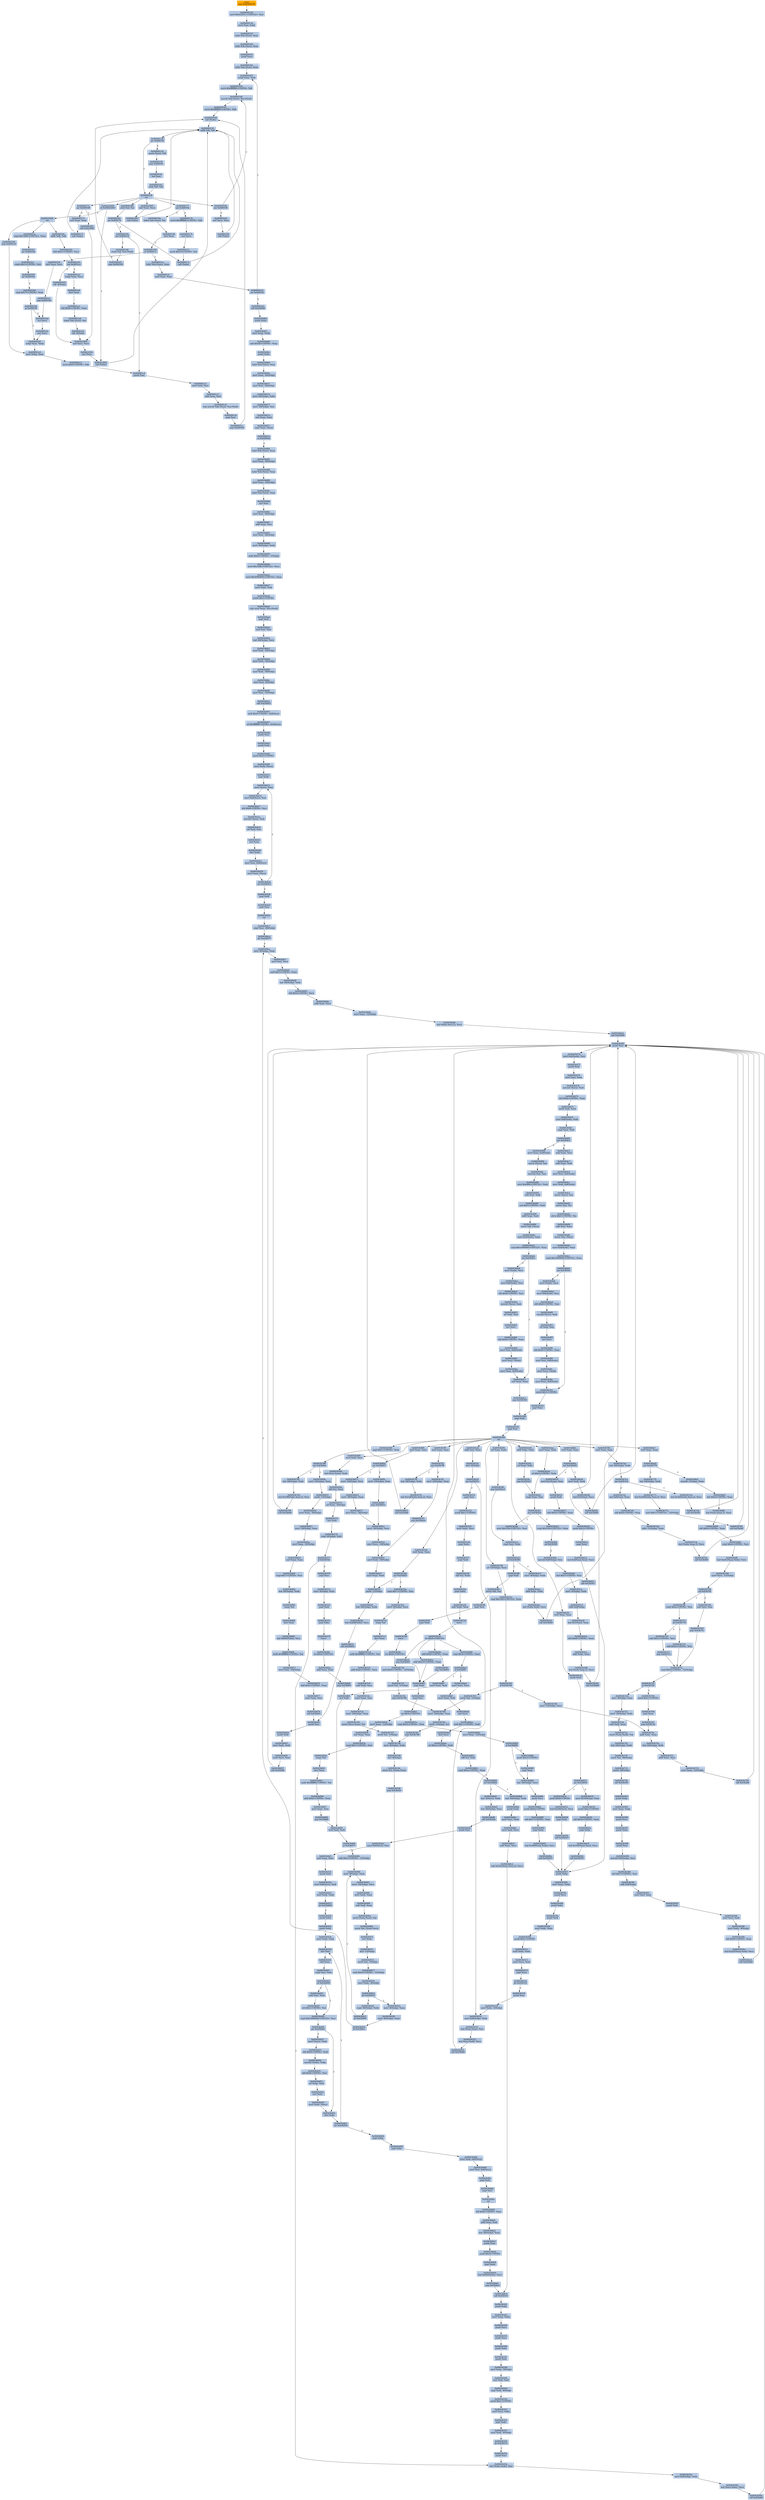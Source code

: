 digraph G {
node[shape=rectangle,style=filled,fillcolor=lightsteelblue,color=lightsteelblue]
bgcolor="transparent"
a0x0043b3f3jmp_0x00400158[label="start\njmp 0x00400158",fillcolor="orange",color="lightgrey"];
a0x00400158movl_0x42201cUINT32_esi[label="0x00400158\nmovl $0x42201c<UINT32>, %esi"];
a0x0040015dmovl_esi_ebx[label="0x0040015d\nmovl %esi, %ebx"];
a0x0040015flodsl_ds_esi__eax[label="0x0040015f\nlodsl %ds:(%esi), %eax"];
a0x00400160lodsl_ds_esi__eax[label="0x00400160\nlodsl %ds:(%esi), %eax"];
a0x00400161pushl_eax[label="0x00400161\npushl %eax"];
a0x00400162lodsl_ds_esi__eax[label="0x00400162\nlodsl %ds:(%esi), %eax"];
a0x00400163xchgl_eax_edi[label="0x00400163\nxchgl %eax, %edi"];
a0x00400164movb_0xffffff80UINT8_dl[label="0x00400164\nmovb $0xffffff80<UINT8>, %dl"];
a0x00400166movsb_ds_esi__es_edi_[label="0x00400166\nmovsb %ds:(%esi), %es:(%edi)"];
a0x00400167movb_0xffffff80UINT8_dh[label="0x00400167\nmovb $0xffffff80<UINT8>, %dh"];
a0x00400169call_ebx_[label="0x00400169\ncall (%ebx)"];
a0x00400130addb_dl_dl[label="0x00400130\naddb %dl, %dl"];
a0x00400132jne_0x40010f[label="0x00400132\njne 0x40010f"];
a0x00400134movb_esi__dl[label="0x00400134\nmovb (%esi), %dl"];
a0x00400136jmp_0x40010c[label="0x00400136\njmp 0x40010c"];
a0x0040010cincl_esi[label="0x0040010c\nincl %esi"];
a0x0040010dadcb_dl_dl[label="0x0040010d\nadcb %dl, %dl"];
a0x0040010fret[label="0x0040010f\nret"];
a0x0040016bjae_0x400166[label="0x0040016b\njae 0x400166"];
a0x0040016dxorl_ecx_ecx[label="0x0040016d\nxorl %ecx, %ecx"];
a0x0040016fcall_ebx_[label="0x0040016f\ncall (%ebx)"];
a0x00400171jae_0x400189[label="0x00400171\njae 0x400189"];
a0x00400173xorl_eax_eax[label="0x00400173\nxorl %eax, %eax"];
a0x00400175call_ebx_[label="0x00400175\ncall (%ebx)"];
a0x00400177jae_0x40019a[label="0x00400177\njae 0x40019a"];
a0x00400179movb_0xffffff80UINT8_dh[label="0x00400179\nmovb $0xffffff80<UINT8>, %dh"];
a0x0040017bincl_ecx[label="0x0040017b\nincl %ecx"];
a0x0040017cmovb_0x10UINT8_al[label="0x0040017c\nmovb $0x10<UINT8>, %al"];
a0x0040017ecall_ebx_[label="0x0040017e\ncall (%ebx)"];
a0x00400180adcb_al_al[label="0x00400180\nadcb %al, %al"];
a0x00400182jae_0x40017e[label="0x00400182\njae 0x40017e"];
a0x00400184jne_0x4001c4[label="0x00400184\njne 0x4001c4"];
a0x00400186stosb_al_es_edi_[label="0x00400186\nstosb %al, %es:(%edi)"];
a0x00400187jmp_0x400169[label="0x00400187\njmp 0x400169"];
a0x004001c4pushl_esi[label="0x004001c4\npushl %esi"];
a0x004001c5movl_edi_esi[label="0x004001c5\nmovl %edi, %esi"];
a0x004001c7subl_eax_esi[label="0x004001c7\nsubl %eax, %esi"];
a0x004001c9repz_movsb_ds_esi__es_edi_[label="0x004001c9\nrepz movsb %ds:(%esi), %es:(%edi)"];
a0x004001cbpopl_esi[label="0x004001cb\npopl %esi"];
a0x004001ccjmp_0x400169[label="0x004001cc\njmp 0x400169"];
a0x0040019alodsb_ds_esi__al[label="0x0040019a\nlodsb %ds:(%esi), %al"];
a0x0040019bshrl_eax[label="0x0040019b\nshrl %eax"];
a0x0040019dje_0x4001ce[label="0x0040019d\nje 0x4001ce"];
a0x0040019fadcl_ecx_ecx[label="0x0040019f\nadcl %ecx, %ecx"];
a0x004001a1jmp_0x4001bd[label="0x004001a1\njmp 0x4001bd"];
a0x004001bdincl_ecx[label="0x004001bd\nincl %ecx"];
a0x004001beincl_ecx[label="0x004001be\nincl %ecx"];
a0x004001bfxchgl_eax_ebp[label="0x004001bf\nxchgl %eax, %ebp"];
a0x004001c0movl_ebp_eax[label="0x004001c0\nmovl %ebp, %eax"];
a0x004001c2movb_0x0UINT8_dh[label="0x004001c2\nmovb $0x0<UINT8>, %dh"];
a0x00400189call_0x422000[label="0x00400189\ncall 0x422000"];
a0x00422000xorl_ecx_ecx[label="0x00422000\nxorl %ecx, %ecx"];
a0x00422002incl_ecx[label="0x00422002\nincl %ecx"];
a0x00422003call_ebx_[label="0x00422003\ncall (%ebx)"];
a0x00422005adcl_ecx_ecx[label="0x00422005\nadcl %ecx, %ecx"];
a0x00422007call_ebx_[label="0x00422007\ncall (%ebx)"];
a0x00422009jb_0x00422003[label="0x00422009\njb 0x00422003"];
a0x0042200bret[label="0x0042200b\nret"];
a0x0040018eaddb_dh_dh[label="0x0040018e\naddb %dh, %dh"];
a0x00400190sbbl_0x1UINT8_ecx[label="0x00400190\nsbbl $0x1<UINT8>, %ecx"];
a0x00400193jne_0x4001a3[label="0x00400193\njne 0x4001a3"];
a0x004001a3xchgl_eax_ecx[label="0x004001a3\nxchgl %eax, %ecx"];
a0x004001a4decl_eax[label="0x004001a4\ndecl %eax"];
a0x004001a5shll_0x8UINT8_eax[label="0x004001a5\nshll $0x8<UINT8>, %eax"];
a0x004001a8lodsb_ds_esi__al[label="0x004001a8\nlodsb %ds:(%esi), %al"];
a0x004001a9call__4ebx_[label="0x004001a9\ncall -4(%ebx)"];
a0x004001accmpl_0x7d00UINT32_eax[label="0x004001ac\ncmpl $0x7d00<UINT32>, %eax"];
a0x004001b1jae_0x4001bd[label="0x004001b1\njae 0x4001bd"];
a0x004001b3cmpb_0x5UINT8_ah[label="0x004001b3\ncmpb $0x5<UINT8>, %ah"];
a0x004001b6jae_0x4001be[label="0x004001b6\njae 0x4001be"];
a0x004001b8cmpl_0x7fUINT8_eax[label="0x004001b8\ncmpl $0x7f<UINT8>, %eax"];
a0x004001bbja_0x4001bf[label="0x004001bb\nja 0x4001bf"];
a0x00400195call__4ebx_[label="0x00400195\ncall -4(%ebx)"];
a0x00400198jmp_0x4001c0[label="0x00400198\njmp 0x4001c0"];
a0x004001celodsl_ds_esi__eax[label="0x004001ce\nlodsl %ds:(%esi), %eax"];
a0x004001cftestl_eax_eax[label="0x004001cf\ntestl %eax, %eax"];
a0x004001d1jne_0x400163[label="0x004001d1\njne 0x400163"];
a0x004001d3call_0x43b666[label="0x004001d3\ncall 0x43b666"];
a0x0043b666pushl_ebp[label="0x0043b666\npushl %ebp"];
a0x0043b667movl_esp_ebp[label="0x0043b667\nmovl %esp, %ebp"];
a0x0043b669subl_0x40UINT8_esp[label="0x0043b669\nsubl $0x40<UINT8>, %esp"];
a0x0043b66cpushl_ebx[label="0x0043b66c\npushl %ebx"];
a0x0043b66dlodsl_ds_esi__eax[label="0x0043b66d\nlodsl %ds:(%esi), %eax"];
a0x0043b66emovl_eax__40ebp_[label="0x0043b66e\nmovl %eax, -40(%ebp)"];
a0x0043b671movl_esi__28ebp_[label="0x0043b671\nmovl %esi, -28(%ebp)"];
a0x0043b674movl__40ebp__ebx[label="0x0043b674\nmovl -40(%ebp), %ebx"];
a0x0043b677movl__28ebp__esi[label="0x0043b677\nmovl -28(%ebp), %esi"];
a0x0043b67axorl_eax_eax[label="0x0043b67a\nxorl %eax, %eax"];
a0x0043b67ccmpl_eax_esi_[label="0x0043b67c\ncmpl %eax, (%esi)"];
a0x0043b67eje_0x43b936[label="0x0043b67e\nje 0x43b936"];
a0x0043b684lodsl_ds_esi__eax[label="0x0043b684\nlodsl %ds:(%esi), %eax"];
a0x0043b685movl_eax__40ebp_[label="0x0043b685\nmovl %eax, -40(%ebp)"];
a0x0043b688lodsl_ds_esi__eax[label="0x0043b688\nlodsl %ds:(%esi), %eax"];
a0x0043b689movl_eax__24ebp_[label="0x0043b689\nmovl %eax, -24(%ebp)"];
a0x0043b68clodsl_ds_esi__eax[label="0x0043b68c\nlodsl %ds:(%esi), %eax"];
a0x0043b68dincl_esi[label="0x0043b68d\nincl %esi"];
a0x0043b68emovl_esi__44ebp_[label="0x0043b68e\nmovl %esi, -44(%ebp)"];
a0x0043b691addl_eax_esi[label="0x0043b691\naddl %eax, %esi"];
a0x0043b693movl_esi__28ebp_[label="0x0043b693\nmovl %esi, -28(%ebp)"];
a0x0043b696movl__44ebp__edx[label="0x0043b696\nmovl -44(%ebp), %edx"];
a0x0043b699andb_0x0UINT8__1ebp_[label="0x0043b699\nandb $0x0<UINT8>, -1(%ebp)"];
a0x0043b69dmovl_0x1b9bUINT32_ecx[label="0x0043b69d\nmovl $0x1b9b<UINT32>, %ecx"];
a0x0043b6a2movl_0x4000400UINT32_eax[label="0x0043b6a2\nmovl $0x4000400<UINT32>, %eax"];
a0x0043b6a7movl_ebx_edi[label="0x0043b6a7\nmovl %ebx, %edi"];
a0x0043b6a9pushl_0x1UINT8[label="0x0043b6a9\npushl $0x1<UINT8>"];
a0x0043b6abrepz_stosl_eax_es_edi_[label="0x0043b6ab\nrepz stosl %eax, %es:(%edi)"];
a0x0043b6adpopl_edi[label="0x0043b6ad\npopl %edi"];
a0x0043b6aexorl_esi_esi[label="0x0043b6ae\nxorl %esi, %esi"];
a0x0043b6b0leal__64ebp__ecx[label="0x0043b6b0\nleal -64(%ebp), %ecx"];
a0x0043b6b3movl_edi__20ebp_[label="0x0043b6b3\nmovl %edi, -20(%ebp)"];
a0x0043b6b6movl_edi__16ebp_[label="0x0043b6b6\nmovl %edi, -16(%ebp)"];
a0x0043b6b9movl_edi__36ebp_[label="0x0043b6b9\nmovl %edi, -36(%ebp)"];
a0x0043b6bcmovl_esi__8ebp_[label="0x0043b6bc\nmovl %esi, -8(%ebp)"];
a0x0043b6bfmovl_esi__32ebp_[label="0x0043b6bf\nmovl %esi, -32(%ebp)"];
a0x0043b6c2call_0x43b403[label="0x0043b6c2\ncall 0x43b403"];
a0x0043b403andl_0x0UINT8_0x8ecx_[label="0x0043b403\nandl $0x0<UINT8>, 0x8(%ecx)"];
a0x0043b407orl_0xffffffffUINT8_0x4ecx_[label="0x0043b407\norl $0xffffffff<UINT8>, 0x4(%ecx)"];
a0x0043b40bpushl_esi[label="0x0043b40b\npushl %esi"];
a0x0043b40cpushl_edi[label="0x0043b40c\npushl %edi"];
a0x0043b40dpushl_0x5UINT8[label="0x0043b40d\npushl $0x5<UINT8>"];
a0x0043b40fmovl_edx_ecx_[label="0x0043b40f\nmovl %edx, (%ecx)"];
a0x0043b411popl_edx[label="0x0043b411\npopl %edx"];
a0x0043b412movl_ecx__eax[label="0x0043b412\nmovl (%ecx), %eax"];
a0x0043b414movl_0x8ecx__esi[label="0x0043b414\nmovl 0x8(%ecx), %esi"];
a0x0043b417shll_0x8UINT8_esi[label="0x0043b417\nshll $0x8<UINT8>, %esi"];
a0x0043b41amovzbl_eax__edi[label="0x0043b41a\nmovzbl (%eax), %edi"];
a0x0043b41dorl_edi_esi[label="0x0043b41d\norl %edi, %esi"];
a0x0043b41fincl_eax[label="0x0043b41f\nincl %eax"];
a0x0043b420decl_edx[label="0x0043b420\ndecl %edx"];
a0x0043b421movl_esi_0x8ecx_[label="0x0043b421\nmovl %esi, 0x8(%ecx)"];
a0x0043b424movl_eax_ecx_[label="0x0043b424\nmovl %eax, (%ecx)"];
a0x0043b426jne_0x43b412[label="0x0043b426\njne 0x43b412"];
a0x0043b428popl_edi[label="0x0043b428\npopl %edi"];
a0x0043b429popl_esi[label="0x0043b429\npopl %esi"];
a0x0043b42aret[label="0x0043b42a\nret"];
a0x0043b6c7cmpl_esi__40ebp_[label="0x0043b6c7\ncmpl %esi, -40(%ebp)"];
a0x0043b6cajbe_0x43b677[label="0x0043b6ca\njbe 0x43b677"];
a0x0043b6ccmovl__8ebp__eax[label="0x0043b6cc\nmovl -8(%ebp), %eax"];
a0x0043b6cfmovl_esi_ecx[label="0x0043b6cf\nmovl %esi, %ecx"];
a0x0043b6d1andl_0x3UINT8_eax[label="0x0043b6d1\nandl $0x3<UINT8>, %eax"];
a0x0043b6d4leal__64ebp__edx[label="0x0043b6d4\nleal -64(%ebp), %edx"];
a0x0043b6d7shll_0x4UINT8_ecx[label="0x0043b6d7\nshll $0x4<UINT8>, %ecx"];
a0x0043b6daaddl_eax_ecx[label="0x0043b6da\naddl %eax, %ecx"];
a0x0043b6dcmovl_eax__12ebp_[label="0x0043b6dc\nmovl %eax, -12(%ebp)"];
a0x0043b6dfleal_ebxecx2__ecx[label="0x0043b6df\nleal (%ebx,%ecx,2), %ecx"];
a0x0043b6e2call_0x43b46f[label="0x0043b6e2\ncall 0x43b46f"];
a0x0043b46fpushl_esi[label="0x0043b46f\npushl %esi"];
a0x0043b470movl_0x4edx__esi[label="0x0043b470\nmovl 0x4(%edx), %esi"];
a0x0043b473pushl_edi[label="0x0043b473\npushl %edi"];
a0x0043b474movl_esi_eax[label="0x0043b474\nmovl %esi, %eax"];
a0x0043b476movzwl_ecx__edi[label="0x0043b476\nmovzwl (%ecx), %edi"];
a0x0043b479shrl_0xbUINT8_eax[label="0x0043b479\nshrl $0xb<UINT8>, %eax"];
a0x0043b47cimull_edi_eax[label="0x0043b47c\nimull %edi, %eax"];
a0x0043b47fmovl_0x8edx__edi[label="0x0043b47f\nmovl 0x8(%edx), %edi"];
a0x0043b482cmpl_eax_edi[label="0x0043b482\ncmpl %eax, %edi"];
a0x0043b484jae_0x43b4c5[label="0x0043b484\njae 0x43b4c5"];
a0x0043b486movl_eax_0x4edx_[label="0x0043b486\nmovl %eax, 0x4(%edx)"];
a0x0043b489movw_ecx__ax[label="0x0043b489\nmovw (%ecx), %ax"];
a0x0043b48cmovzwl_ax_esi[label="0x0043b48c\nmovzwl %ax, %esi"];
a0x0043b48fmovl_0x800UINT32_edi[label="0x0043b48f\nmovl $0x800<UINT32>, %edi"];
a0x0043b494subl_esi_edi[label="0x0043b494\nsubl %esi, %edi"];
a0x0043b496sarl_0x5UINT8_edi[label="0x0043b496\nsarl $0x5<UINT8>, %edi"];
a0x0043b499addl_eax_edi[label="0x0043b499\naddl %eax, %edi"];
a0x0043b49bmovw_di_ecx_[label="0x0043b49b\nmovw %di, (%ecx)"];
a0x0043b49emovl_0x4edx__eax[label="0x0043b49e\nmovl 0x4(%edx), %eax"];
a0x0043b4a1cmpl_0x1000000UINT32_eax[label="0x0043b4a1\ncmpl $0x1000000<UINT32>, %eax"];
a0x0043b4a6jae_0x43b4c1[label="0x0043b4a6\njae 0x43b4c1"];
a0x0043b4c1xorl_eax_eax[label="0x0043b4c1\nxorl %eax, %eax"];
a0x0043b4c3jmp_0x43b504[label="0x0043b4c3\njmp 0x43b504"];
a0x0043b504popl_edi[label="0x0043b504\npopl %edi"];
a0x0043b505popl_esi[label="0x0043b505\npopl %esi"];
a0x0043b506ret[label="0x0043b506\nret"];
a0x0043b6e7testl_eax_eax[label="0x0043b6e7\ntestl %eax, %eax"];
a0x0043b6e9jne_0x43b770[label="0x0043b6e9\njne 0x43b770"];
a0x0043b6efmovzbl__1ebp__eax[label="0x0043b6ef\nmovzbl -1(%ebp), %eax"];
a0x0043b6f3shrl_0x4UINT8_eax[label="0x0043b6f3\nshrl $0x4<UINT8>, %eax"];
a0x0043b6f6leal_eaxeax2__eax[label="0x0043b6f6\nleal (%eax,%eax,2), %eax"];
a0x0043b6f9shll_0x9UINT8_eax[label="0x0043b6f9\nshll $0x9<UINT8>, %eax"];
a0x0043b6fccmpl_0x4UINT8_esi[label="0x0043b6fc\ncmpl $0x4<UINT8>, %esi"];
a0x0043b6ffleal_0xe6ceaxebx__ecx[label="0x0043b6ff\nleal 0xe6c(%eax,%ebx), %ecx"];
a0x0043b706movl_ecx__12ebp_[label="0x0043b706\nmovl %ecx, -12(%ebp)"];
a0x0043b709jnl_0x43b70f[label="0x0043b709\njnl 0x43b70f"];
a0x0043b70bxorl_esi_esi[label="0x0043b70b\nxorl %esi, %esi"];
a0x0043b70djmp_0x43b71c[label="0x0043b70d\njmp 0x43b71c"];
a0x0043b71ccmpl_0x0UINT8__32ebp_[label="0x0043b71c\ncmpl $0x0<UINT8>, -32(%ebp)"];
a0x0043b720je_0x43b744[label="0x0043b720\nje 0x43b744"];
a0x0043b744pushl_0x1UINT8[label="0x0043b744\npushl $0x1<UINT8>"];
a0x0043b746popl_eax[label="0x0043b746\npopl %eax"];
a0x0043b747jmp_0x43b74c[label="0x0043b747\njmp 0x43b74c"];
a0x0043b74caddl_eax_eax[label="0x0043b74c\naddl %eax, %eax"];
a0x0043b74eleal__64ebp__edx[label="0x0043b74e\nleal -64(%ebp), %edx"];
a0x0043b751addl_eax_ecx[label="0x0043b751\naddl %eax, %ecx"];
a0x0043b753movl_eax__52ebp_[label="0x0043b753\nmovl %eax, -52(%ebp)"];
a0x0043b756call_0x43b46f[label="0x0043b756\ncall 0x43b46f"];
a0x0043b4c5subl_eax_esi[label="0x0043b4c5\nsubl %eax, %esi"];
a0x0043b4c7subl_eax_edi[label="0x0043b4c7\nsubl %eax, %edi"];
a0x0043b4c9movl_esi_0x4edx_[label="0x0043b4c9\nmovl %esi, 0x4(%edx)"];
a0x0043b4ccmovl_edi_0x8edx_[label="0x0043b4cc\nmovl %edi, 0x8(%edx)"];
a0x0043b4cfmovw_ecx__ax[label="0x0043b4cf\nmovw (%ecx), %ax"];
a0x0043b4d2movw_ax_si[label="0x0043b4d2\nmovw %ax, %si"];
a0x0043b4d5shrw_0x5UINT8_si[label="0x0043b4d5\nshrw $0x5<UINT8>, %si"];
a0x0043b4d9subl_esi_eax[label="0x0043b4d9\nsubl %esi, %eax"];
a0x0043b4dbmovw_ax_ecx_[label="0x0043b4db\nmovw %ax, (%ecx)"];
a0x0043b4demovl_0x4edx__eax[label="0x0043b4de\nmovl 0x4(%edx), %eax"];
a0x0043b4e1cmpl_0x1000000UINT32_eax[label="0x0043b4e1\ncmpl $0x1000000<UINT32>, %eax"];
a0x0043b4e6jae_0x43b501[label="0x0043b4e6\njae 0x43b501"];
a0x0043b501pushl_0x1UINT8[label="0x0043b501\npushl $0x1<UINT8>"];
a0x0043b503popl_eax[label="0x0043b503\npopl %eax"];
a0x0043b75borl__52ebp__eax[label="0x0043b75b\norl -52(%ebp), %eax"];
a0x0043b75ecmpl_0x100UINT32_eax[label="0x0043b75e\ncmpl $0x100<UINT32>, %eax"];
a0x0043b763jl_0x43b749[label="0x0043b763\njl 0x43b749"];
a0x0043b749movl__12ebp__ecx[label="0x0043b749\nmovl -12(%ebp), %ecx"];
a0x0043b4e8movl_edx__ecx[label="0x0043b4e8\nmovl (%edx), %ecx"];
a0x0043b4eamovl_0x8edx__esi[label="0x0043b4ea\nmovl 0x8(%edx), %esi"];
a0x0043b4edshll_0x8UINT8_esi[label="0x0043b4ed\nshll $0x8<UINT8>, %esi"];
a0x0043b4f0movzbl_ecx__edi[label="0x0043b4f0\nmovzbl (%ecx), %edi"];
a0x0043b4f3orl_edi_esi[label="0x0043b4f3\norl %edi, %esi"];
a0x0043b4f5incl_ecx[label="0x0043b4f5\nincl %ecx"];
a0x0043b4f6shll_0x8UINT8_eax[label="0x0043b4f6\nshll $0x8<UINT8>, %eax"];
a0x0043b4f9movl_esi_0x8edx_[label="0x0043b4f9\nmovl %esi, 0x8(%edx)"];
a0x0043b4fcmovl_ecx_edx_[label="0x0043b4fc\nmovl %ecx, (%edx)"];
a0x0043b4femovl_eax_0x4edx_[label="0x0043b4fe\nmovl %eax, 0x4(%edx)"];
a0x0043b765movb_al__1ebp_[label="0x0043b765\nmovb %al, -1(%ebp)"];
a0x0043b768movl__24ebp__eax[label="0x0043b768\nmovl -24(%ebp), %eax"];
a0x0043b76bmovb__1ebp__cl[label="0x0043b76b\nmovb -1(%ebp), %cl"];
a0x0043b76ejmp_0x43b7d6[label="0x0043b76e\njmp 0x43b7d6"];
a0x0043b7d6movl__8ebp__edx[label="0x0043b7d6\nmovl -8(%ebp), %edx"];
a0x0043b7d9incl__8ebp_[label="0x0043b7d9\nincl -8(%ebp)"];
a0x0043b7dcmovb_cl_edxeax_[label="0x0043b7dc\nmovb %cl, (%edx,%eax)"];
a0x0043b7dfjmp_0x43b925[label="0x0043b7df\njmp 0x43b925"];
a0x0043b925movl__8ebp__eax[label="0x0043b925\nmovl -8(%ebp), %eax"];
a0x0043b928cmpl__40ebp__eax[label="0x0043b928\ncmpl -40(%ebp), %eax"];
a0x0043b92bjb_0x43b6cc[label="0x0043b92b\njb 0x43b6cc"];
a0x0043b4a8movl_edx__ecx[label="0x0043b4a8\nmovl (%edx), %ecx"];
a0x0043b4aamovl_0x8edx__esi[label="0x0043b4aa\nmovl 0x8(%edx), %esi"];
a0x0043b4adshll_0x8UINT8_esi[label="0x0043b4ad\nshll $0x8<UINT8>, %esi"];
a0x0043b4b0movzbl_ecx__edi[label="0x0043b4b0\nmovzbl (%ecx), %edi"];
a0x0043b4b3orl_edi_esi[label="0x0043b4b3\norl %edi, %esi"];
a0x0043b4b5incl_ecx[label="0x0043b4b5\nincl %ecx"];
a0x0043b4b6shll_0x8UINT8_eax[label="0x0043b4b6\nshll $0x8<UINT8>, %eax"];
a0x0043b4b9movl_esi_0x8edx_[label="0x0043b4b9\nmovl %esi, 0x8(%edx)"];
a0x0043b4bcmovl_ecx_edx_[label="0x0043b4bc\nmovl %ecx, (%edx)"];
a0x0043b4bemovl_eax_0x4edx_[label="0x0043b4be\nmovl %eax, 0x4(%edx)"];
a0x0043b770leal__64ebp__edx[label="0x0043b770\nleal -64(%ebp), %edx"];
a0x0043b773leal_0x180ebxesi2__ecx[label="0x0043b773\nleal 0x180(%ebx,%esi,2), %ecx"];
a0x0043b77amovl_0x1UINT32__32ebp_[label="0x0043b77a\nmovl $0x1<UINT32>, -32(%ebp)"];
a0x0043b781call_0x43b46f[label="0x0043b781\ncall 0x43b46f"];
a0x0043b786cmpl_0x1UINT8_eax[label="0x0043b786\ncmpl $0x1<UINT8>, %eax"];
a0x0043b789jne_0x43b84e[label="0x0043b789\njne 0x43b84e"];
a0x0043b84emovl__16ebp__eax[label="0x0043b84e\nmovl -16(%ebp), %eax"];
a0x0043b851pushl__12ebp_[label="0x0043b851\npushl -12(%ebp)"];
a0x0043b854movl_eax__36ebp_[label="0x0043b854\nmovl %eax, -36(%ebp)"];
a0x0043b857movl__20ebp__eax[label="0x0043b857\nmovl -20(%ebp), %eax"];
a0x0043b85amovl_eax__16ebp_[label="0x0043b85a\nmovl %eax, -16(%ebp)"];
a0x0043b85dxorl_eax_eax[label="0x0043b85d\nxorl %eax, %eax"];
a0x0043b85fcmpl_0x7UINT8_esi[label="0x0043b85f\ncmpl $0x7<UINT8>, %esi"];
a0x0043b862leal__64ebp__edx[label="0x0043b862\nleal -64(%ebp), %edx"];
a0x0043b865setge_al[label="0x0043b865\nsetge %al"];
a0x0043b868decl_eax[label="0x0043b868\ndecl %eax"];
a0x0043b869leal_0x664ebx__ecx[label="0x0043b869\nleal 0x664(%ebx), %ecx"];
a0x0043b86fandb_0xfffffffdUINT8_al[label="0x0043b86f\nandb $0xfffffffd<UINT8>, %al"];
a0x0043b871movl_edi__20ebp_[label="0x0043b871\nmovl %edi, -20(%ebp)"];
a0x0043b874addl_0xaUINT8_eax[label="0x0043b874\naddl $0xa<UINT8>, %eax"];
a0x0043b877movl_eax_esi[label="0x0043b877\nmovl %eax, %esi"];
a0x0043b879call_0x43b601[label="0x0043b879\ncall 0x43b601"];
a0x0043b601pushl_esi[label="0x0043b601\npushl %esi"];
a0x0043b602pushl_edi[label="0x0043b602\npushl %edi"];
a0x0043b603movl_edx_edi[label="0x0043b603\nmovl %edx, %edi"];
a0x0043b605movl_ecx_esi[label="0x0043b605\nmovl %ecx, %esi"];
a0x0043b607call_0x43b46f[label="0x0043b607\ncall 0x43b46f"];
a0x0043b60ctestl_eax_eax[label="0x0043b60c\ntestl %eax, %eax"];
a0x0043b60ejne_0x43b626[label="0x0043b60e\njne 0x43b626"];
a0x0043b610movl_0xcesp__eax[label="0x0043b610\nmovl 0xc(%esp), %eax"];
a0x0043b614pushl_edi[label="0x0043b614\npushl %edi"];
a0x0043b615shll_0x4UINT8_eax[label="0x0043b615\nshll $0x4<UINT8>, %eax"];
a0x0043b618pushl_0x3UINT8[label="0x0043b618\npushl $0x3<UINT8>"];
a0x0043b61apopl_edx[label="0x0043b61a\npopl %edx"];
a0x0043b61bleal_0x4eaxesi__ecx[label="0x0043b61b\nleal 0x4(%eax,%esi), %ecx"];
a0x0043b61fcall_0x43b507[label="0x0043b61f\ncall 0x43b507"];
a0x0043b507pushl_ebp[label="0x0043b507\npushl %ebp"];
a0x0043b508movl_esp_ebp[label="0x0043b508\nmovl %esp, %ebp"];
a0x0043b50apushl_ecx[label="0x0043b50a\npushl %ecx"];
a0x0043b50bpushl_ebx[label="0x0043b50b\npushl %ebx"];
a0x0043b50cpushl_edi[label="0x0043b50c\npushl %edi"];
a0x0043b50dmovl_edx_ebx[label="0x0043b50d\nmovl %edx, %ebx"];
a0x0043b50fpushl_0x1UINT8[label="0x0043b50f\npushl $0x1<UINT8>"];
a0x0043b511testl_ebx_ebx[label="0x0043b511\ntestl %ebx, %ebx"];
a0x0043b513movl_ecx_edi[label="0x0043b513\nmovl %ecx, %edi"];
a0x0043b515popl_eax[label="0x0043b515\npopl %eax"];
a0x0043b516jle_0x43b532[label="0x0043b516\njle 0x43b532"];
a0x0043b518pushl_esi[label="0x0043b518\npushl %esi"];
a0x0043b519movl_ebx__4ebp_[label="0x0043b519\nmovl %ebx, -4(%ebp)"];
a0x0043b51cmovl_0x8ebp__edx[label="0x0043b51c\nmovl 0x8(%ebp), %edx"];
a0x0043b51fleal_eaxeax__esi[label="0x0043b51f\nleal (%eax,%eax), %esi"];
a0x0043b522leal_esiedi__ecx[label="0x0043b522\nleal (%esi,%edi), %ecx"];
a0x0043b525call_0x43b46f[label="0x0043b525\ncall 0x43b46f"];
a0x0043b52aaddl_esi_eax[label="0x0043b52a\naddl %esi, %eax"];
a0x0043b52cdecl__4ebp_[label="0x0043b52c\ndecl -4(%ebp)"];
a0x0043b52fjne_0x43b51c[label="0x0043b52f\njne 0x43b51c"];
a0x0043b531popl_esi[label="0x0043b531\npopl %esi"];
a0x0043b532pushl_0x1UINT8[label="0x0043b532\npushl $0x1<UINT8>"];
a0x0043b534movl_ebx_ecx[label="0x0043b534\nmovl %ebx, %ecx"];
a0x0043b536popl_edx[label="0x0043b536\npopl %edx"];
a0x0043b537popl_edi[label="0x0043b537\npopl %edi"];
a0x0043b538shll_cl_edx[label="0x0043b538\nshll %cl, %edx"];
a0x0043b53apopl_ebx[label="0x0043b53a\npopl %ebx"];
a0x0043b53bsubl_edx_eax[label="0x0043b53b\nsubl %edx, %eax"];
a0x0043b53dleave_[label="0x0043b53d\nleave "];
a0x0043b53eret_0x4UINT16[label="0x0043b53e\nret $0x4<UINT16>"];
a0x0043b624jmp_0x43b661[label="0x0043b624\njmp 0x43b661"];
a0x0043b661popl_edi[label="0x0043b661\npopl %edi"];
a0x0043b662popl_esi[label="0x0043b662\npopl %esi"];
a0x0043b663ret_0x4UINT16[label="0x0043b663\nret $0x4<UINT16>"];
a0x0043b87ecmpl_0x4UINT8_eax[label="0x0043b87e\ncmpl $0x4<UINT8>, %eax"];
a0x0043b881movl_eax__12ebp_[label="0x0043b881\nmovl %eax, -12(%ebp)"];
a0x0043b884jl_0x43b889[label="0x0043b884\njl 0x43b889"];
a0x0043b889leal__64ebp__ecx[label="0x0043b889\nleal -64(%ebp), %ecx"];
a0x0043b88cpushl_ecx[label="0x0043b88c\npushl %ecx"];
a0x0043b88dpushl_0x6UINT8[label="0x0043b88d\npushl $0x6<UINT8>"];
a0x0043b88fshll_0x7UINT8_eax[label="0x0043b88f\nshll $0x7<UINT8>, %eax"];
a0x0043b892popl_edx[label="0x0043b892\npopl %edx"];
a0x0043b893leal_0x360eaxebx__ecx[label="0x0043b893\nleal 0x360(%eax,%ebx), %ecx"];
a0x0043b89acall_0x43b507[label="0x0043b89a\ncall 0x43b507"];
a0x0043b89fcmpl_0x4UINT8_eax[label="0x0043b89f\ncmpl $0x4<UINT8>, %eax"];
a0x0043b8a2jl_0x43b8f1[label="0x0043b8a2\njl 0x43b8f1"];
a0x0043b8a4movl_eax_ecx[label="0x0043b8a4\nmovl %eax, %ecx"];
a0x0043b8a6movl_eax_edi[label="0x0043b8a6\nmovl %eax, %edi"];
a0x0043b8a8sarl_ecx[label="0x0043b8a8\nsarl %ecx"];
a0x0043b8aaandl_0x1UINT8_edi[label="0x0043b8aa\nandl $0x1<UINT8>, %edi"];
a0x0043b8addecl_ecx[label="0x0043b8ad\ndecl %ecx"];
a0x0043b8aeorl_0x2UINT8_edi[label="0x0043b8ae\norl $0x2<UINT8>, %edi"];
a0x0043b8b1shll_cl_edi[label="0x0043b8b1\nshll %cl, %edi"];
a0x0043b8b3cmpl_0xeUINT8_eax[label="0x0043b8b3\ncmpl $0xe<UINT8>, %eax"];
a0x0043b8b6jnl_0x43b8d2[label="0x0043b8b6\njnl 0x43b8d2"];
a0x0043b8b8leal__64ebp__edx[label="0x0043b8b8\nleal -64(%ebp), %edx"];
a0x0043b8bbpushl_edx[label="0x0043b8bb\npushl %edx"];
a0x0043b8bcmovl_ecx_edx[label="0x0043b8bc\nmovl %ecx, %edx"];
a0x0043b8bemovl_edi_ecx[label="0x0043b8be\nmovl %edi, %ecx"];
a0x0043b8c0subl_eax_ecx[label="0x0043b8c0\nsubl %eax, %ecx"];
a0x0043b8c2leal_0x55eebxecx2__ecx[label="0x0043b8c2\nleal 0x55e(%ebx,%ecx,2), %ecx"];
a0x0043b8c9call_0x43b541[label="0x0043b8c9\ncall 0x43b541"];
a0x0043b541pushl_ebp[label="0x0043b541\npushl %ebp"];
a0x0043b542movl_esp_ebp[label="0x0043b542\nmovl %esp, %ebp"];
a0x0043b544pushl_ecx[label="0x0043b544\npushl %ecx"];
a0x0043b545pushl_ecx[label="0x0043b545\npushl %ecx"];
a0x0043b546pushl_ebx[label="0x0043b546\npushl %ebx"];
a0x0043b547pushl_edi[label="0x0043b547\npushl %edi"];
a0x0043b548movl_edx__8ebp_[label="0x0043b548\nmovl %edx, -8(%ebp)"];
a0x0043b54bxorl_edi_edi[label="0x0043b54b\nxorl %edi, %edi"];
a0x0043b54dcmpl_edi__8ebp_[label="0x0043b54d\ncmpl %edi, -8(%ebp)"];
a0x0043b550pushl_0x1UINT8[label="0x0043b550\npushl $0x1<UINT8>"];
a0x0043b552movl_ecx_ebx[label="0x0043b552\nmovl %ecx, %ebx"];
a0x0043b554popl_edx[label="0x0043b554\npopl %edx"];
a0x0043b555movl_edi__4ebp_[label="0x0043b555\nmovl %edi, -4(%ebp)"];
a0x0043b558jle_0x43b57a[label="0x0043b558\njle 0x43b57a"];
a0x0043b55apushl_esi[label="0x0043b55a\npushl %esi"];
a0x0043b55bleal_edxedx__esi[label="0x0043b55b\nleal (%edx,%edx), %esi"];
a0x0043b55emovl_0x8ebp__edx[label="0x0043b55e\nmovl 0x8(%ebp), %edx"];
a0x0043b561leal_esiebx__ecx[label="0x0043b561\nleal (%esi,%ebx), %ecx"];
a0x0043b564call_0x43b46f[label="0x0043b564\ncall 0x43b46f"];
a0x0043b569movl_edi_ecx[label="0x0043b569\nmovl %edi, %ecx"];
a0x0043b56bleal_esieax__edx[label="0x0043b56b\nleal (%esi,%eax), %edx"];
a0x0043b56eshll_cl_eax[label="0x0043b56e\nshll %cl, %eax"];
a0x0043b570orl_eax__4ebp_[label="0x0043b570\norl %eax, -4(%ebp)"];
a0x0043b573incl_edi[label="0x0043b573\nincl %edi"];
a0x0043b574cmpl__8ebp__edi[label="0x0043b574\ncmpl -8(%ebp), %edi"];
a0x0043b577jl_0x43b55b[label="0x0043b577\njl 0x43b55b"];
a0x0043b579popl_esi[label="0x0043b579\npopl %esi"];
a0x0043b57amovl__4ebp__eax[label="0x0043b57a\nmovl -4(%ebp), %eax"];
a0x0043b57dpopl_edi[label="0x0043b57d\npopl %edi"];
a0x0043b57epopl_ebx[label="0x0043b57e\npopl %ebx"];
a0x0043b57fleave_[label="0x0043b57f\nleave "];
a0x0043b580ret_0x4UINT16[label="0x0043b580\nret $0x4<UINT16>"];
a0x0043b8ceaddl_eax_edi[label="0x0043b8ce\naddl %eax, %edi"];
a0x0043b8d0jmp_0x43b8f3[label="0x0043b8d0\njmp 0x43b8f3"];
a0x0043b8f3incl_edi[label="0x0043b8f3\nincl %edi"];
a0x0043b8f4testl_edi_edi[label="0x0043b8f4\ntestl %edi, %edi"];
a0x0043b8f6je_0x43b677[label="0x0043b8f6\nje 0x43b677"];
a0x0043b8fcaddl_0x2UINT8__12ebp_[label="0x0043b8fc\naddl $0x2<UINT8>, -12(%ebp)"];
a0x0043b900movl__8ebp__edx[label="0x0043b900\nmovl -8(%ebp), %edx"];
a0x0043b903movl__24ebp__ecx[label="0x0043b903\nmovl -24(%ebp), %ecx"];
a0x0043b906movl_edx_eax[label="0x0043b906\nmovl %edx, %eax"];
a0x0043b908subl_edi_eax[label="0x0043b908\nsubl %edi, %eax"];
a0x0043b90amovb_eaxecx__al[label="0x0043b90a\nmovb (%eax,%ecx), %al"];
a0x0043b90dmovb_al_edxecx_[label="0x0043b90d\nmovb %al, (%edx,%ecx)"];
a0x0043b910incl_edx[label="0x0043b910\nincl %edx"];
a0x0043b911decl__12ebp_[label="0x0043b911\ndecl -12(%ebp)"];
a0x0043b914movb_al__1ebp_[label="0x0043b914\nmovb %al, -1(%ebp)"];
a0x0043b917cmpl_0x0UINT8__12ebp_[label="0x0043b917\ncmpl $0x0<UINT8>, -12(%ebp)"];
a0x0043b91bmovl_edx__8ebp_[label="0x0043b91b\nmovl %edx, -8(%ebp)"];
a0x0043b91ejle_0x43b925[label="0x0043b91e\njle 0x43b925"];
a0x0043b920cmpl__40ebp__edx[label="0x0043b920\ncmpl -40(%ebp), %edx"];
a0x0043b923jb_0x43b900[label="0x0043b923\njb 0x43b900"];
a0x0043b70fcmpl_0xaUINT8_esi[label="0x0043b70f\ncmpl $0xa<UINT8>, %esi"];
a0x0043b712jnl_0x43b719[label="0x0043b712\njnl 0x43b719"];
a0x0043b714subl_0x3UINT8_esi[label="0x0043b714\nsubl $0x3<UINT8>, %esi"];
a0x0043b717jmp_0x43b71c[label="0x0043b717\njmp 0x43b71c"];
a0x0043b722movl__8ebp__eax[label="0x0043b722\nmovl -8(%ebp), %eax"];
a0x0043b725movl__24ebp__edx[label="0x0043b725\nmovl -24(%ebp), %edx"];
a0x0043b728subl_edi_eax[label="0x0043b728\nsubl %edi, %eax"];
a0x0043b72amovb_eaxedx__al[label="0x0043b72a\nmovb (%eax,%edx), %al"];
a0x0043b72dleal__64ebp__edx[label="0x0043b72d\nleal -64(%ebp), %edx"];
a0x0043b730movb_al__48ebp_[label="0x0043b730\nmovb %al, -48(%ebp)"];
a0x0043b733pushl__48ebp_[label="0x0043b733\npushl -48(%ebp)"];
a0x0043b736call_0x43b583[label="0x0043b736\ncall 0x43b583"];
a0x0043b583pushl_ebp[label="0x0043b583\npushl %ebp"];
a0x0043b584movl_esp_ebp[label="0x0043b584\nmovl %esp, %ebp"];
a0x0043b586pushl_ecx[label="0x0043b586\npushl %ecx"];
a0x0043b587pushl_ebx[label="0x0043b587\npushl %ebx"];
a0x0043b588pushl_esi[label="0x0043b588\npushl %esi"];
a0x0043b589movzbl_0x8ebp__esi[label="0x0043b589\nmovzbl 0x8(%ebp), %esi"];
a0x0043b58dshrl_0x7UINT8_esi[label="0x0043b58d\nshrl $0x7<UINT8>, %esi"];
a0x0043b590shlb_0x8ebp_[label="0x0043b590\nshlb 0x8(%ebp)"];
a0x0043b593movl_esi_eax[label="0x0043b593\nmovl %esi, %eax"];
a0x0043b595pushl_edi[label="0x0043b595\npushl %edi"];
a0x0043b596movl_ecx_edi[label="0x0043b596\nmovl %ecx, %edi"];
a0x0043b598movl_edx__4ebp_[label="0x0043b598\nmovl %edx, -4(%ebp)"];
a0x0043b59bshll_0x9UINT8_eax[label="0x0043b59b\nshll $0x9<UINT8>, %eax"];
a0x0043b59eleal_0x202eaxedi__ecx[label="0x0043b59e\nleal 0x202(%eax,%edi), %ecx"];
a0x0043b5a5call_0x43b46f[label="0x0043b5a5\ncall 0x43b46f"];
a0x0043b5aamovl_eax_ebx[label="0x0043b5aa\nmovl %eax, %ebx"];
a0x0043b5acorl_0x2UINT8_ebx[label="0x0043b5ac\norl $0x2<UINT8>, %ebx"];
a0x0043b5afcmpl_eax_esi[label="0x0043b5af\ncmpl %eax, %esi"];
a0x0043b5b1jne_0x43b5de[label="0x0043b5b1\njne 0x43b5de"];
a0x0043b5b3cmpl_0x100UINT32_ebx[label="0x0043b5b3\ncmpl $0x100<UINT32>, %ebx"];
a0x0043b5b9jnl_0x43b5f8[label="0x0043b5b9\njnl 0x43b5f8"];
a0x0043b5bbmovzbl_0x8ebp__esi[label="0x0043b5bb\nmovzbl 0x8(%ebp), %esi"];
a0x0043b5bfshrl_0x7UINT8_esi[label="0x0043b5bf\nshrl $0x7<UINT8>, %esi"];
a0x0043b5c2movl__4ebp__edx[label="0x0043b5c2\nmovl -4(%ebp), %edx"];
a0x0043b5c5shlb_0x8ebp_[label="0x0043b5c5\nshlb 0x8(%ebp)"];
a0x0043b5c8leal_0x1esi__eax[label="0x0043b5c8\nleal 0x1(%esi), %eax"];
a0x0043b5cbshll_0x8UINT8_eax[label="0x0043b5cb\nshll $0x8<UINT8>, %eax"];
a0x0043b5ceaddl_ebx_eax[label="0x0043b5ce\naddl %ebx, %eax"];
a0x0043b5d0leal_edieax2__ecx[label="0x0043b5d0\nleal (%edi,%eax,2), %ecx"];
a0x0043b5d3call_0x43b46f[label="0x0043b5d3\ncall 0x43b46f"];
a0x0043b5d8addl_ebx_ebx[label="0x0043b5d8\naddl %ebx, %ebx"];
a0x0043b5daorl_eax_ebx[label="0x0043b5da\norl %eax, %ebx"];
a0x0043b5dcjmp_0x43b5af[label="0x0043b5dc\njmp 0x43b5af"];
a0x0043b5demovl_0x100UINT32_esi[label="0x0043b5de\nmovl $0x100<UINT32>, %esi"];
a0x0043b5e3cmpl_esi_ebx[label="0x0043b5e3\ncmpl %esi, %ebx"];
a0x0043b5e5jnl_0x43b5f8[label="0x0043b5e5\njnl 0x43b5f8"];
a0x0043b5e7movl__4ebp__edx[label="0x0043b5e7\nmovl -4(%ebp), %edx"];
a0x0043b5eaaddl_ebx_ebx[label="0x0043b5ea\naddl %ebx, %ebx"];
a0x0043b5ecleal_ebxedi__ecx[label="0x0043b5ec\nleal (%ebx,%edi), %ecx"];
a0x0043b5efcall_0x43b46f[label="0x0043b5ef\ncall 0x43b46f"];
a0x0043b5f4orl_eax_ebx[label="0x0043b5f4\norl %eax, %ebx"];
a0x0043b5f6jmp_0x43b5e3[label="0x0043b5f6\njmp 0x43b5e3"];
a0x0043b5f8popl_edi[label="0x0043b5f8\npopl %edi"];
a0x0043b5f9movb_bl_al[label="0x0043b5f9\nmovb %bl, %al"];
a0x0043b5fbpopl_esi[label="0x0043b5fb\npopl %esi"];
a0x0043b5fcpopl_ebx[label="0x0043b5fc\npopl %ebx"];
a0x0043b5fdleave_[label="0x0043b5fd\nleave "];
a0x0043b5feret_0x4UINT16[label="0x0043b5fe\nret $0x4<UINT16>"];
a0x0043b73bandl_0x0UINT8__32ebp_[label="0x0043b73b\nandl $0x0<UINT8>, -32(%ebp)"];
a0x0043b73fmovb_al__1ebp_[label="0x0043b73f\nmovb %al, -1(%ebp)"];
a0x0043b742jmp_0x43b768[label="0x0043b742\njmp 0x43b768"];
a0x0043b78fleal__64ebp__edx[label="0x0043b78f\nleal -64(%ebp), %edx"];
a0x0043b792leal_0x198ebxesi2__ecx[label="0x0043b792\nleal 0x198(%ebx,%esi,2), %ecx"];
a0x0043b799call_0x43b46f[label="0x0043b799\ncall 0x43b46f"];
a0x0043b79etestl_eax_eax[label="0x0043b79e\ntestl %eax, %eax"];
a0x0043b7a0leal__64ebp__edx[label="0x0043b7a0\nleal -64(%ebp), %edx"];
a0x0043b7a3jne_0x43b7e4[label="0x0043b7a3\njne 0x43b7e4"];
a0x0043b7a5leal_0xfesi__eax[label="0x0043b7a5\nleal 0xf(%esi), %eax"];
a0x0043b7a8shll_0x4UINT8_eax[label="0x0043b7a8\nshll $0x4<UINT8>, %eax"];
a0x0043b7abaddl__12ebp__eax[label="0x0043b7ab\naddl -12(%ebp), %eax"];
a0x0043b7aeleal_ebxeax2__ecx[label="0x0043b7ae\nleal (%ebx,%eax,2), %ecx"];
a0x0043b7b1call_0x43b46f[label="0x0043b7b1\ncall 0x43b46f"];
a0x0043b7b6testl_eax_eax[label="0x0043b7b6\ntestl %eax, %eax"];
a0x0043b7b8jne_0x43b825[label="0x0043b7b8\njne 0x43b825"];
a0x0043b825pushl__12ebp_[label="0x0043b825\npushl -12(%ebp)"];
a0x0043b828leal__64ebp__edx[label="0x0043b828\nleal -64(%ebp), %edx"];
a0x0043b82bleal_0xa68ebx__ecx[label="0x0043b82b\nleal 0xa68(%ebx), %ecx"];
a0x0043b831call_0x43b601[label="0x0043b831\ncall 0x43b601"];
a0x0043b836movl_eax__12ebp_[label="0x0043b836\nmovl %eax, -12(%ebp)"];
a0x0043b839xorl_eax_eax[label="0x0043b839\nxorl %eax, %eax"];
a0x0043b83bcmpl_0x7UINT8_esi[label="0x0043b83b\ncmpl $0x7<UINT8>, %esi"];
a0x0043b83esetge_al[label="0x0043b83e\nsetge %al"];
a0x0043b841decl_eax[label="0x0043b841\ndecl %eax"];
a0x0043b842andb_0xfffffffdUINT8_al[label="0x0043b842\nandb $0xfffffffd<UINT8>, %al"];
a0x0043b844addl_0xbUINT8_eax[label="0x0043b844\naddl $0xb<UINT8>, %eax"];
a0x0043b847movl_eax_esi[label="0x0043b847\nmovl %eax, %esi"];
a0x0043b849jmp_0x43b8f4[label="0x0043b849\njmp 0x43b8f4"];
a0x0043b719subl_0x6UINT8_esi[label="0x0043b719\nsubl $0x6<UINT8>, %esi"];
a0x0043b7e4leal_0x1b0ebxesi2__ecx[label="0x0043b7e4\nleal 0x1b0(%ebx,%esi,2), %ecx"];
a0x0043b7ebcall_0x43b46f[label="0x0043b7eb\ncall 0x43b46f"];
a0x0043b7f0testl_eax_eax[label="0x0043b7f0\ntestl %eax, %eax"];
a0x0043b7f2jne_0x43b7f9[label="0x0043b7f2\njne 0x43b7f9"];
a0x0043b7f9leal__64ebp__edx[label="0x0043b7f9\nleal -64(%ebp), %edx"];
a0x0043b7fcleal_0x1c8ebxesi2__ecx[label="0x0043b7fc\nleal 0x1c8(%ebx,%esi,2), %ecx"];
a0x0043b803call_0x43b46f[label="0x0043b803\ncall 0x43b46f"];
a0x0043b808testl_eax_eax[label="0x0043b808\ntestl %eax, %eax"];
a0x0043b80ajne_0x43b811[label="0x0043b80a\njne 0x43b811"];
a0x0043b80cmovl__16ebp__eax[label="0x0043b80c\nmovl -16(%ebp), %eax"];
a0x0043b80fjmp_0x43b81a[label="0x0043b80f\njmp 0x43b81a"];
a0x0043b81amovl__20ebp__ecx[label="0x0043b81a\nmovl -20(%ebp), %ecx"];
a0x0043b81dmovl_ecx__16ebp_[label="0x0043b81d\nmovl %ecx, -16(%ebp)"];
a0x0043b820movl_edi__20ebp_[label="0x0043b820\nmovl %edi, -20(%ebp)"];
a0x0043b823movl_eax_edi[label="0x0043b823\nmovl %eax, %edi"];
a0x0043b886pushl_0x3UINT8[label="0x0043b886\npushl $0x3<UINT8>"];
a0x0043b888popl_eax[label="0x0043b888\npopl %eax"];
a0x0043b7bacmpl_0x7UINT8_esi[label="0x0043b7ba\ncmpl $0x7<UINT8>, %esi"];
a0x0043b7bdmovl__8ebp__ecx[label="0x0043b7bd\nmovl -8(%ebp), %ecx"];
a0x0043b7c0setge_al[label="0x0043b7c0\nsetge %al"];
a0x0043b7c3decl_eax[label="0x0043b7c3\ndecl %eax"];
a0x0043b7c4andb_0xfffffffeUINT8_al[label="0x0043b7c4\nandb $0xfffffffe<UINT8>, %al"];
a0x0043b7c6addl_0xbUINT8_eax[label="0x0043b7c6\naddl $0xb<UINT8>, %eax"];
a0x0043b7c9subl_edi_ecx[label="0x0043b7c9\nsubl %edi, %ecx"];
a0x0043b7cbmovl_eax_esi[label="0x0043b7cb\nmovl %eax, %esi"];
a0x0043b7cdmovl__24ebp__eax[label="0x0043b7cd\nmovl -24(%ebp), %eax"];
a0x0043b7d0movb_ecxeax__cl[label="0x0043b7d0\nmovb (%ecx,%eax), %cl"];
a0x0043b7d3movb_cl__1ebp_[label="0x0043b7d3\nmovb %cl, -1(%ebp)"];
a0x0043b8f1movl_eax_edi[label="0x0043b8f1\nmovl %eax, %edi"];
a0x0043b7f4movl__20ebp__eax[label="0x0043b7f4\nmovl -20(%ebp), %eax"];
a0x0043b7f7jmp_0x43b820[label="0x0043b7f7\njmp 0x43b820"];
a0x0043b811movl__16ebp__ecx[label="0x0043b811\nmovl -16(%ebp), %ecx"];
a0x0043b814movl__36ebp__eax[label="0x0043b814\nmovl -36(%ebp), %eax"];
a0x0043b817movl_ecx__36ebp_[label="0x0043b817\nmovl %ecx, -36(%ebp)"];
a0x0043b8d2leal__4ecx__edx[label="0x0043b8d2\nleal -4(%ecx), %edx"];
a0x0043b8d5leal__64ebp__ecx[label="0x0043b8d5\nleal -64(%ebp), %ecx"];
a0x0043b8d8call_0x43b42b[label="0x0043b8d8\ncall 0x43b42b"];
a0x0043b42bpushl_esi[label="0x0043b42b\npushl %esi"];
a0x0043b42cmovl_0x4ecx__esi[label="0x0043b42c\nmovl 0x4(%ecx), %esi"];
a0x0043b42fxorl_eax_eax[label="0x0043b42f\nxorl %eax, %eax"];
a0x0043b431pushl_edi[label="0x0043b431\npushl %edi"];
a0x0043b432movl_0x8ecx__edi[label="0x0043b432\nmovl 0x8(%ecx), %edi"];
a0x0043b435testl_edx_edx[label="0x0043b435\ntestl %edx, %edx"];
a0x0043b437jle_0x43b466[label="0x0043b437\njle 0x43b466"];
a0x0043b439pushl_ebx[label="0x0043b439\npushl %ebx"];
a0x0043b43apushl_ebp[label="0x0043b43a\npushl %ebp"];
a0x0043b43bmovl_edx_ebx[label="0x0043b43b\nmovl %edx, %ebx"];
a0x0043b43dshrl_esi[label="0x0043b43d\nshrl %esi"];
a0x0043b43fshll_eax[label="0x0043b43f\nshll %eax"];
a0x0043b441cmpl_esi_edi[label="0x0043b441\ncmpl %esi, %edi"];
a0x0043b443jb_0x43b449[label="0x0043b443\njb 0x43b449"];
a0x0043b445subl_esi_edi[label="0x0043b445\nsubl %esi, %edi"];
a0x0043b447orb_0x1UINT8_al[label="0x0043b447\norb $0x1<UINT8>, %al"];
a0x0043b449cmpl_0x1000000UINT32_esi[label="0x0043b449\ncmpl $0x1000000<UINT32>, %esi"];
a0x0043b44fjae_0x43b461[label="0x0043b44f\njae 0x43b461"];
a0x0043b461decl_ebx[label="0x0043b461\ndecl %ebx"];
a0x0043b462jne_0x43b43d[label="0x0043b462\njne 0x43b43d"];
a0x0043b464popl_ebp[label="0x0043b464\npopl %ebp"];
a0x0043b465popl_ebx[label="0x0043b465\npopl %ebx"];
a0x0043b466movl_edi_0x8ecx_[label="0x0043b466\nmovl %edi, 0x8(%ecx)"];
a0x0043b469movl_esi_0x4ecx_[label="0x0043b469\nmovl %esi, 0x4(%ecx)"];
a0x0043b46cpopl_edi[label="0x0043b46c\npopl %edi"];
a0x0043b46dpopl_esi[label="0x0043b46d\npopl %esi"];
a0x0043b46eret[label="0x0043b46e\nret"];
a0x0043b8ddshll_0x4UINT8_eax[label="0x0043b8dd\nshll $0x4<UINT8>, %eax"];
a0x0043b8e0addl_eax_edi[label="0x0043b8e0\naddl %eax, %edi"];
a0x0043b8e2leal__64ebp__eax[label="0x0043b8e2\nleal -64(%ebp), %eax"];
a0x0043b8e5pushl_eax[label="0x0043b8e5\npushl %eax"];
a0x0043b8e6pushl_0x4UINT8[label="0x0043b8e6\npushl $0x4<UINT8>"];
a0x0043b8e8popl_edx[label="0x0043b8e8\npopl %edx"];
a0x0043b8e9leal_0x644ebx__ecx[label="0x0043b8e9\nleal 0x644(%ebx), %ecx"];
a0x0043b8efjmp_0x43b8c9[label="0x0043b8ef\njmp 0x43b8c9"];
a0x0043b626movl_edi_edx[label="0x0043b626\nmovl %edi, %edx"];
a0x0043b628leal_0x2esi__ecx[label="0x0043b628\nleal 0x2(%esi), %ecx"];
a0x0043b62bcall_0x43b46f[label="0x0043b62b\ncall 0x43b46f"];
a0x0043b630testl_eax_eax[label="0x0043b630\ntestl %eax, %eax"];
a0x0043b632pushl_edi[label="0x0043b632\npushl %edi"];
a0x0043b633jne_0x43b650[label="0x0043b633\njne 0x43b650"];
a0x0043b635movl_0x10esp__eax[label="0x0043b635\nmovl 0x10(%esp), %eax"];
a0x0043b639pushl_0x3UINT8[label="0x0043b639\npushl $0x3<UINT8>"];
a0x0043b63bshll_0x4UINT8_eax[label="0x0043b63b\nshll $0x4<UINT8>, %eax"];
a0x0043b63epopl_edx[label="0x0043b63e\npopl %edx"];
a0x0043b63fleal_0x104eaxesi__ecx[label="0x0043b63f\nleal 0x104(%eax,%esi), %ecx"];
a0x0043b646call_0x43b507[label="0x0043b646\ncall 0x43b507"];
a0x0043b64baddl_0x8UINT8_eax[label="0x0043b64b\naddl $0x8<UINT8>, %eax"];
a0x0043b64ejmp_0x43b661[label="0x0043b64e\njmp 0x43b661"];
a0x0043b451movl_ecx__edx[label="0x0043b451\nmovl (%ecx), %edx"];
a0x0043b453shll_0x8UINT8_edi[label="0x0043b453\nshll $0x8<UINT8>, %edi"];
a0x0043b456movzbl_edx__ebp[label="0x0043b456\nmovzbl (%edx), %ebp"];
a0x0043b459shll_0x8UINT8_esi[label="0x0043b459\nshll $0x8<UINT8>, %esi"];
a0x0043b45corl_ebp_edi[label="0x0043b45c\norl %ebp, %edi"];
a0x0043b45eincl_edx[label="0x0043b45e\nincl %edx"];
a0x0043b45fmovl_edx_ecx_[label="0x0043b45f\nmovl %edx, (%ecx)"];
a0x0043b650pushl_0x8UINT8[label="0x0043b650\npushl $0x8<UINT8>"];
a0x0043b652leal_0x204esi__ecx[label="0x0043b652\nleal 0x204(%esi), %ecx"];
a0x0043b658popl_edx[label="0x0043b658\npopl %edx"];
a0x0043b659call_0x43b507[label="0x0043b659\ncall 0x43b507"];
a0x0043b65eaddl_0x10UINT8_eax[label="0x0043b65e\naddl $0x10<UINT8>, %eax"];
a0x0043b3f3jmp_0x00400158 -> a0x00400158movl_0x42201cUINT32_esi [color="#000000"];
a0x00400158movl_0x42201cUINT32_esi -> a0x0040015dmovl_esi_ebx [color="#000000"];
a0x0040015dmovl_esi_ebx -> a0x0040015flodsl_ds_esi__eax [color="#000000"];
a0x0040015flodsl_ds_esi__eax -> a0x00400160lodsl_ds_esi__eax [color="#000000"];
a0x00400160lodsl_ds_esi__eax -> a0x00400161pushl_eax [color="#000000"];
a0x00400161pushl_eax -> a0x00400162lodsl_ds_esi__eax [color="#000000"];
a0x00400162lodsl_ds_esi__eax -> a0x00400163xchgl_eax_edi [color="#000000"];
a0x00400163xchgl_eax_edi -> a0x00400164movb_0xffffff80UINT8_dl [color="#000000"];
a0x00400164movb_0xffffff80UINT8_dl -> a0x00400166movsb_ds_esi__es_edi_ [color="#000000"];
a0x00400166movsb_ds_esi__es_edi_ -> a0x00400167movb_0xffffff80UINT8_dh [color="#000000"];
a0x00400167movb_0xffffff80UINT8_dh -> a0x00400169call_ebx_ [color="#000000"];
a0x00400169call_ebx_ -> a0x00400130addb_dl_dl [color="#000000"];
a0x00400130addb_dl_dl -> a0x00400132jne_0x40010f [color="#000000"];
a0x00400132jne_0x40010f -> a0x00400134movb_esi__dl [color="#000000",label="F"];
a0x00400134movb_esi__dl -> a0x00400136jmp_0x40010c [color="#000000"];
a0x00400136jmp_0x40010c -> a0x0040010cincl_esi [color="#000000"];
a0x0040010cincl_esi -> a0x0040010dadcb_dl_dl [color="#000000"];
a0x0040010dadcb_dl_dl -> a0x0040010fret [color="#000000"];
a0x0040010fret -> a0x0040016bjae_0x400166 [color="#000000"];
a0x0040016bjae_0x400166 -> a0x00400166movsb_ds_esi__es_edi_ [color="#000000",label="T"];
a0x00400132jne_0x40010f -> a0x0040010fret [color="#000000",label="T"];
a0x0040016bjae_0x400166 -> a0x0040016dxorl_ecx_ecx [color="#000000",label="F"];
a0x0040016dxorl_ecx_ecx -> a0x0040016fcall_ebx_ [color="#000000"];
a0x0040016fcall_ebx_ -> a0x00400130addb_dl_dl [color="#000000"];
a0x0040010fret -> a0x00400171jae_0x400189 [color="#000000"];
a0x00400171jae_0x400189 -> a0x00400173xorl_eax_eax [color="#000000",label="F"];
a0x00400173xorl_eax_eax -> a0x00400175call_ebx_ [color="#000000"];
a0x00400175call_ebx_ -> a0x00400130addb_dl_dl [color="#000000"];
a0x0040010fret -> a0x00400177jae_0x40019a [color="#000000"];
a0x00400177jae_0x40019a -> a0x00400179movb_0xffffff80UINT8_dh [color="#000000",label="F"];
a0x00400179movb_0xffffff80UINT8_dh -> a0x0040017bincl_ecx [color="#000000"];
a0x0040017bincl_ecx -> a0x0040017cmovb_0x10UINT8_al [color="#000000"];
a0x0040017cmovb_0x10UINT8_al -> a0x0040017ecall_ebx_ [color="#000000"];
a0x0040017ecall_ebx_ -> a0x00400130addb_dl_dl [color="#000000"];
a0x0040010fret -> a0x00400180adcb_al_al [color="#000000"];
a0x00400180adcb_al_al -> a0x00400182jae_0x40017e [color="#000000"];
a0x00400182jae_0x40017e -> a0x0040017ecall_ebx_ [color="#000000",label="T"];
a0x00400182jae_0x40017e -> a0x00400184jne_0x4001c4 [color="#000000",label="F"];
a0x00400184jne_0x4001c4 -> a0x00400186stosb_al_es_edi_ [color="#000000",label="F"];
a0x00400186stosb_al_es_edi_ -> a0x00400187jmp_0x400169 [color="#000000"];
a0x00400187jmp_0x400169 -> a0x00400169call_ebx_ [color="#000000"];
a0x00400184jne_0x4001c4 -> a0x004001c4pushl_esi [color="#000000",label="T"];
a0x004001c4pushl_esi -> a0x004001c5movl_edi_esi [color="#000000"];
a0x004001c5movl_edi_esi -> a0x004001c7subl_eax_esi [color="#000000"];
a0x004001c7subl_eax_esi -> a0x004001c9repz_movsb_ds_esi__es_edi_ [color="#000000"];
a0x004001c9repz_movsb_ds_esi__es_edi_ -> a0x004001cbpopl_esi [color="#000000"];
a0x004001cbpopl_esi -> a0x004001ccjmp_0x400169 [color="#000000"];
a0x004001ccjmp_0x400169 -> a0x00400169call_ebx_ [color="#000000"];
a0x00400177jae_0x40019a -> a0x0040019alodsb_ds_esi__al [color="#000000",label="T"];
a0x0040019alodsb_ds_esi__al -> a0x0040019bshrl_eax [color="#000000"];
a0x0040019bshrl_eax -> a0x0040019dje_0x4001ce [color="#000000"];
a0x0040019dje_0x4001ce -> a0x0040019fadcl_ecx_ecx [color="#000000",label="F"];
a0x0040019fadcl_ecx_ecx -> a0x004001a1jmp_0x4001bd [color="#000000"];
a0x004001a1jmp_0x4001bd -> a0x004001bdincl_ecx [color="#000000"];
a0x004001bdincl_ecx -> a0x004001beincl_ecx [color="#000000"];
a0x004001beincl_ecx -> a0x004001bfxchgl_eax_ebp [color="#000000"];
a0x004001bfxchgl_eax_ebp -> a0x004001c0movl_ebp_eax [color="#000000"];
a0x004001c0movl_ebp_eax -> a0x004001c2movb_0x0UINT8_dh [color="#000000"];
a0x004001c2movb_0x0UINT8_dh -> a0x004001c4pushl_esi [color="#000000"];
a0x00400171jae_0x400189 -> a0x00400189call_0x422000 [color="#000000",label="T"];
a0x00400189call_0x422000 -> a0x00422000xorl_ecx_ecx [color="#000000"];
a0x00422000xorl_ecx_ecx -> a0x00422002incl_ecx [color="#000000"];
a0x00422002incl_ecx -> a0x00422003call_ebx_ [color="#000000"];
a0x00422003call_ebx_ -> a0x00400130addb_dl_dl [color="#000000"];
a0x0040010fret -> a0x00422005adcl_ecx_ecx [color="#000000"];
a0x00422005adcl_ecx_ecx -> a0x00422007call_ebx_ [color="#000000"];
a0x00422007call_ebx_ -> a0x00400130addb_dl_dl [color="#000000"];
a0x0040010fret -> a0x00422009jb_0x00422003 [color="#000000"];
a0x00422009jb_0x00422003 -> a0x0042200bret [color="#000000",label="F"];
a0x0042200bret -> a0x0040018eaddb_dh_dh [color="#000000"];
a0x0040018eaddb_dh_dh -> a0x00400190sbbl_0x1UINT8_ecx [color="#000000"];
a0x00400190sbbl_0x1UINT8_ecx -> a0x00400193jne_0x4001a3 [color="#000000"];
a0x00400193jne_0x4001a3 -> a0x004001a3xchgl_eax_ecx [color="#000000",label="T"];
a0x004001a3xchgl_eax_ecx -> a0x004001a4decl_eax [color="#000000"];
a0x004001a4decl_eax -> a0x004001a5shll_0x8UINT8_eax [color="#000000"];
a0x004001a5shll_0x8UINT8_eax -> a0x004001a8lodsb_ds_esi__al [color="#000000"];
a0x004001a8lodsb_ds_esi__al -> a0x004001a9call__4ebx_ [color="#000000"];
a0x004001a9call__4ebx_ -> a0x00422000xorl_ecx_ecx [color="#000000"];
a0x00422009jb_0x00422003 -> a0x00422003call_ebx_ [color="#000000",label="T"];
a0x0042200bret -> a0x004001accmpl_0x7d00UINT32_eax [color="#000000"];
a0x004001accmpl_0x7d00UINT32_eax -> a0x004001b1jae_0x4001bd [color="#000000"];
a0x004001b1jae_0x4001bd -> a0x004001b3cmpb_0x5UINT8_ah [color="#000000",label="F"];
a0x004001b3cmpb_0x5UINT8_ah -> a0x004001b6jae_0x4001be [color="#000000"];
a0x004001b6jae_0x4001be -> a0x004001b8cmpl_0x7fUINT8_eax [color="#000000",label="F"];
a0x004001b8cmpl_0x7fUINT8_eax -> a0x004001bbja_0x4001bf [color="#000000"];
a0x004001bbja_0x4001bf -> a0x004001bdincl_ecx [color="#000000",label="F"];
a0x00400193jne_0x4001a3 -> a0x00400195call__4ebx_ [color="#000000",label="F"];
a0x00400195call__4ebx_ -> a0x00422000xorl_ecx_ecx [color="#000000"];
a0x0042200bret -> a0x00400198jmp_0x4001c0 [color="#000000"];
a0x00400198jmp_0x4001c0 -> a0x004001c0movl_ebp_eax [color="#000000"];
a0x004001bbja_0x4001bf -> a0x004001bfxchgl_eax_ebp [color="#000000",label="T"];
a0x0040019dje_0x4001ce -> a0x004001celodsl_ds_esi__eax [color="#000000",label="T"];
a0x004001celodsl_ds_esi__eax -> a0x004001cftestl_eax_eax [color="#000000"];
a0x004001cftestl_eax_eax -> a0x004001d1jne_0x400163 [color="#000000"];
a0x004001d1jne_0x400163 -> a0x00400163xchgl_eax_edi [color="#000000",label="T"];
a0x004001d1jne_0x400163 -> a0x004001d3call_0x43b666 [color="#000000",label="F"];
a0x004001d3call_0x43b666 -> a0x0043b666pushl_ebp [color="#000000"];
a0x0043b666pushl_ebp -> a0x0043b667movl_esp_ebp [color="#000000"];
a0x0043b667movl_esp_ebp -> a0x0043b669subl_0x40UINT8_esp [color="#000000"];
a0x0043b669subl_0x40UINT8_esp -> a0x0043b66cpushl_ebx [color="#000000"];
a0x0043b66cpushl_ebx -> a0x0043b66dlodsl_ds_esi__eax [color="#000000"];
a0x0043b66dlodsl_ds_esi__eax -> a0x0043b66emovl_eax__40ebp_ [color="#000000"];
a0x0043b66emovl_eax__40ebp_ -> a0x0043b671movl_esi__28ebp_ [color="#000000"];
a0x0043b671movl_esi__28ebp_ -> a0x0043b674movl__40ebp__ebx [color="#000000"];
a0x0043b674movl__40ebp__ebx -> a0x0043b677movl__28ebp__esi [color="#000000"];
a0x0043b677movl__28ebp__esi -> a0x0043b67axorl_eax_eax [color="#000000"];
a0x0043b67axorl_eax_eax -> a0x0043b67ccmpl_eax_esi_ [color="#000000"];
a0x0043b67ccmpl_eax_esi_ -> a0x0043b67eje_0x43b936 [color="#000000"];
a0x0043b67eje_0x43b936 -> a0x0043b684lodsl_ds_esi__eax [color="#000000",label="F"];
a0x0043b684lodsl_ds_esi__eax -> a0x0043b685movl_eax__40ebp_ [color="#000000"];
a0x0043b685movl_eax__40ebp_ -> a0x0043b688lodsl_ds_esi__eax [color="#000000"];
a0x0043b688lodsl_ds_esi__eax -> a0x0043b689movl_eax__24ebp_ [color="#000000"];
a0x0043b689movl_eax__24ebp_ -> a0x0043b68clodsl_ds_esi__eax [color="#000000"];
a0x0043b68clodsl_ds_esi__eax -> a0x0043b68dincl_esi [color="#000000"];
a0x0043b68dincl_esi -> a0x0043b68emovl_esi__44ebp_ [color="#000000"];
a0x0043b68emovl_esi__44ebp_ -> a0x0043b691addl_eax_esi [color="#000000"];
a0x0043b691addl_eax_esi -> a0x0043b693movl_esi__28ebp_ [color="#000000"];
a0x0043b693movl_esi__28ebp_ -> a0x0043b696movl__44ebp__edx [color="#000000"];
a0x0043b696movl__44ebp__edx -> a0x0043b699andb_0x0UINT8__1ebp_ [color="#000000"];
a0x0043b699andb_0x0UINT8__1ebp_ -> a0x0043b69dmovl_0x1b9bUINT32_ecx [color="#000000"];
a0x0043b69dmovl_0x1b9bUINT32_ecx -> a0x0043b6a2movl_0x4000400UINT32_eax [color="#000000"];
a0x0043b6a2movl_0x4000400UINT32_eax -> a0x0043b6a7movl_ebx_edi [color="#000000"];
a0x0043b6a7movl_ebx_edi -> a0x0043b6a9pushl_0x1UINT8 [color="#000000"];
a0x0043b6a9pushl_0x1UINT8 -> a0x0043b6abrepz_stosl_eax_es_edi_ [color="#000000"];
a0x0043b6abrepz_stosl_eax_es_edi_ -> a0x0043b6adpopl_edi [color="#000000"];
a0x0043b6adpopl_edi -> a0x0043b6aexorl_esi_esi [color="#000000"];
a0x0043b6aexorl_esi_esi -> a0x0043b6b0leal__64ebp__ecx [color="#000000"];
a0x0043b6b0leal__64ebp__ecx -> a0x0043b6b3movl_edi__20ebp_ [color="#000000"];
a0x0043b6b3movl_edi__20ebp_ -> a0x0043b6b6movl_edi__16ebp_ [color="#000000"];
a0x0043b6b6movl_edi__16ebp_ -> a0x0043b6b9movl_edi__36ebp_ [color="#000000"];
a0x0043b6b9movl_edi__36ebp_ -> a0x0043b6bcmovl_esi__8ebp_ [color="#000000"];
a0x0043b6bcmovl_esi__8ebp_ -> a0x0043b6bfmovl_esi__32ebp_ [color="#000000"];
a0x0043b6bfmovl_esi__32ebp_ -> a0x0043b6c2call_0x43b403 [color="#000000"];
a0x0043b6c2call_0x43b403 -> a0x0043b403andl_0x0UINT8_0x8ecx_ [color="#000000"];
a0x0043b403andl_0x0UINT8_0x8ecx_ -> a0x0043b407orl_0xffffffffUINT8_0x4ecx_ [color="#000000"];
a0x0043b407orl_0xffffffffUINT8_0x4ecx_ -> a0x0043b40bpushl_esi [color="#000000"];
a0x0043b40bpushl_esi -> a0x0043b40cpushl_edi [color="#000000"];
a0x0043b40cpushl_edi -> a0x0043b40dpushl_0x5UINT8 [color="#000000"];
a0x0043b40dpushl_0x5UINT8 -> a0x0043b40fmovl_edx_ecx_ [color="#000000"];
a0x0043b40fmovl_edx_ecx_ -> a0x0043b411popl_edx [color="#000000"];
a0x0043b411popl_edx -> a0x0043b412movl_ecx__eax [color="#000000"];
a0x0043b412movl_ecx__eax -> a0x0043b414movl_0x8ecx__esi [color="#000000"];
a0x0043b414movl_0x8ecx__esi -> a0x0043b417shll_0x8UINT8_esi [color="#000000"];
a0x0043b417shll_0x8UINT8_esi -> a0x0043b41amovzbl_eax__edi [color="#000000"];
a0x0043b41amovzbl_eax__edi -> a0x0043b41dorl_edi_esi [color="#000000"];
a0x0043b41dorl_edi_esi -> a0x0043b41fincl_eax [color="#000000"];
a0x0043b41fincl_eax -> a0x0043b420decl_edx [color="#000000"];
a0x0043b420decl_edx -> a0x0043b421movl_esi_0x8ecx_ [color="#000000"];
a0x0043b421movl_esi_0x8ecx_ -> a0x0043b424movl_eax_ecx_ [color="#000000"];
a0x0043b424movl_eax_ecx_ -> a0x0043b426jne_0x43b412 [color="#000000"];
a0x0043b426jne_0x43b412 -> a0x0043b412movl_ecx__eax [color="#000000",label="T"];
a0x0043b426jne_0x43b412 -> a0x0043b428popl_edi [color="#000000",label="F"];
a0x0043b428popl_edi -> a0x0043b429popl_esi [color="#000000"];
a0x0043b429popl_esi -> a0x0043b42aret [color="#000000"];
a0x0043b42aret -> a0x0043b6c7cmpl_esi__40ebp_ [color="#000000"];
a0x0043b6c7cmpl_esi__40ebp_ -> a0x0043b6cajbe_0x43b677 [color="#000000"];
a0x0043b6cajbe_0x43b677 -> a0x0043b6ccmovl__8ebp__eax [color="#000000",label="F"];
a0x0043b6ccmovl__8ebp__eax -> a0x0043b6cfmovl_esi_ecx [color="#000000"];
a0x0043b6cfmovl_esi_ecx -> a0x0043b6d1andl_0x3UINT8_eax [color="#000000"];
a0x0043b6d1andl_0x3UINT8_eax -> a0x0043b6d4leal__64ebp__edx [color="#000000"];
a0x0043b6d4leal__64ebp__edx -> a0x0043b6d7shll_0x4UINT8_ecx [color="#000000"];
a0x0043b6d7shll_0x4UINT8_ecx -> a0x0043b6daaddl_eax_ecx [color="#000000"];
a0x0043b6daaddl_eax_ecx -> a0x0043b6dcmovl_eax__12ebp_ [color="#000000"];
a0x0043b6dcmovl_eax__12ebp_ -> a0x0043b6dfleal_ebxecx2__ecx [color="#000000"];
a0x0043b6dfleal_ebxecx2__ecx -> a0x0043b6e2call_0x43b46f [color="#000000"];
a0x0043b6e2call_0x43b46f -> a0x0043b46fpushl_esi [color="#000000"];
a0x0043b46fpushl_esi -> a0x0043b470movl_0x4edx__esi [color="#000000"];
a0x0043b470movl_0x4edx__esi -> a0x0043b473pushl_edi [color="#000000"];
a0x0043b473pushl_edi -> a0x0043b474movl_esi_eax [color="#000000"];
a0x0043b474movl_esi_eax -> a0x0043b476movzwl_ecx__edi [color="#000000"];
a0x0043b476movzwl_ecx__edi -> a0x0043b479shrl_0xbUINT8_eax [color="#000000"];
a0x0043b479shrl_0xbUINT8_eax -> a0x0043b47cimull_edi_eax [color="#000000"];
a0x0043b47cimull_edi_eax -> a0x0043b47fmovl_0x8edx__edi [color="#000000"];
a0x0043b47fmovl_0x8edx__edi -> a0x0043b482cmpl_eax_edi [color="#000000"];
a0x0043b482cmpl_eax_edi -> a0x0043b484jae_0x43b4c5 [color="#000000"];
a0x0043b484jae_0x43b4c5 -> a0x0043b486movl_eax_0x4edx_ [color="#000000",label="F"];
a0x0043b486movl_eax_0x4edx_ -> a0x0043b489movw_ecx__ax [color="#000000"];
a0x0043b489movw_ecx__ax -> a0x0043b48cmovzwl_ax_esi [color="#000000"];
a0x0043b48cmovzwl_ax_esi -> a0x0043b48fmovl_0x800UINT32_edi [color="#000000"];
a0x0043b48fmovl_0x800UINT32_edi -> a0x0043b494subl_esi_edi [color="#000000"];
a0x0043b494subl_esi_edi -> a0x0043b496sarl_0x5UINT8_edi [color="#000000"];
a0x0043b496sarl_0x5UINT8_edi -> a0x0043b499addl_eax_edi [color="#000000"];
a0x0043b499addl_eax_edi -> a0x0043b49bmovw_di_ecx_ [color="#000000"];
a0x0043b49bmovw_di_ecx_ -> a0x0043b49emovl_0x4edx__eax [color="#000000"];
a0x0043b49emovl_0x4edx__eax -> a0x0043b4a1cmpl_0x1000000UINT32_eax [color="#000000"];
a0x0043b4a1cmpl_0x1000000UINT32_eax -> a0x0043b4a6jae_0x43b4c1 [color="#000000"];
a0x0043b4a6jae_0x43b4c1 -> a0x0043b4c1xorl_eax_eax [color="#000000",label="T"];
a0x0043b4c1xorl_eax_eax -> a0x0043b4c3jmp_0x43b504 [color="#000000"];
a0x0043b4c3jmp_0x43b504 -> a0x0043b504popl_edi [color="#000000"];
a0x0043b504popl_edi -> a0x0043b505popl_esi [color="#000000"];
a0x0043b505popl_esi -> a0x0043b506ret [color="#000000"];
a0x0043b506ret -> a0x0043b6e7testl_eax_eax [color="#000000"];
a0x0043b6e7testl_eax_eax -> a0x0043b6e9jne_0x43b770 [color="#000000"];
a0x0043b6e9jne_0x43b770 -> a0x0043b6efmovzbl__1ebp__eax [color="#000000",label="F"];
a0x0043b6efmovzbl__1ebp__eax -> a0x0043b6f3shrl_0x4UINT8_eax [color="#000000"];
a0x0043b6f3shrl_0x4UINT8_eax -> a0x0043b6f6leal_eaxeax2__eax [color="#000000"];
a0x0043b6f6leal_eaxeax2__eax -> a0x0043b6f9shll_0x9UINT8_eax [color="#000000"];
a0x0043b6f9shll_0x9UINT8_eax -> a0x0043b6fccmpl_0x4UINT8_esi [color="#000000"];
a0x0043b6fccmpl_0x4UINT8_esi -> a0x0043b6ffleal_0xe6ceaxebx__ecx [color="#000000"];
a0x0043b6ffleal_0xe6ceaxebx__ecx -> a0x0043b706movl_ecx__12ebp_ [color="#000000"];
a0x0043b706movl_ecx__12ebp_ -> a0x0043b709jnl_0x43b70f [color="#000000"];
a0x0043b709jnl_0x43b70f -> a0x0043b70bxorl_esi_esi [color="#000000",label="F"];
a0x0043b70bxorl_esi_esi -> a0x0043b70djmp_0x43b71c [color="#000000"];
a0x0043b70djmp_0x43b71c -> a0x0043b71ccmpl_0x0UINT8__32ebp_ [color="#000000"];
a0x0043b71ccmpl_0x0UINT8__32ebp_ -> a0x0043b720je_0x43b744 [color="#000000"];
a0x0043b720je_0x43b744 -> a0x0043b744pushl_0x1UINT8 [color="#000000",label="T"];
a0x0043b744pushl_0x1UINT8 -> a0x0043b746popl_eax [color="#000000"];
a0x0043b746popl_eax -> a0x0043b747jmp_0x43b74c [color="#000000"];
a0x0043b747jmp_0x43b74c -> a0x0043b74caddl_eax_eax [color="#000000"];
a0x0043b74caddl_eax_eax -> a0x0043b74eleal__64ebp__edx [color="#000000"];
a0x0043b74eleal__64ebp__edx -> a0x0043b751addl_eax_ecx [color="#000000"];
a0x0043b751addl_eax_ecx -> a0x0043b753movl_eax__52ebp_ [color="#000000"];
a0x0043b753movl_eax__52ebp_ -> a0x0043b756call_0x43b46f [color="#000000"];
a0x0043b756call_0x43b46f -> a0x0043b46fpushl_esi [color="#000000"];
a0x0043b484jae_0x43b4c5 -> a0x0043b4c5subl_eax_esi [color="#000000",label="T"];
a0x0043b4c5subl_eax_esi -> a0x0043b4c7subl_eax_edi [color="#000000"];
a0x0043b4c7subl_eax_edi -> a0x0043b4c9movl_esi_0x4edx_ [color="#000000"];
a0x0043b4c9movl_esi_0x4edx_ -> a0x0043b4ccmovl_edi_0x8edx_ [color="#000000"];
a0x0043b4ccmovl_edi_0x8edx_ -> a0x0043b4cfmovw_ecx__ax [color="#000000"];
a0x0043b4cfmovw_ecx__ax -> a0x0043b4d2movw_ax_si [color="#000000"];
a0x0043b4d2movw_ax_si -> a0x0043b4d5shrw_0x5UINT8_si [color="#000000"];
a0x0043b4d5shrw_0x5UINT8_si -> a0x0043b4d9subl_esi_eax [color="#000000"];
a0x0043b4d9subl_esi_eax -> a0x0043b4dbmovw_ax_ecx_ [color="#000000"];
a0x0043b4dbmovw_ax_ecx_ -> a0x0043b4demovl_0x4edx__eax [color="#000000"];
a0x0043b4demovl_0x4edx__eax -> a0x0043b4e1cmpl_0x1000000UINT32_eax [color="#000000"];
a0x0043b4e1cmpl_0x1000000UINT32_eax -> a0x0043b4e6jae_0x43b501 [color="#000000"];
a0x0043b4e6jae_0x43b501 -> a0x0043b501pushl_0x1UINT8 [color="#000000",label="T"];
a0x0043b501pushl_0x1UINT8 -> a0x0043b503popl_eax [color="#000000"];
a0x0043b503popl_eax -> a0x0043b504popl_edi [color="#000000"];
a0x0043b506ret -> a0x0043b75borl__52ebp__eax [color="#000000"];
a0x0043b75borl__52ebp__eax -> a0x0043b75ecmpl_0x100UINT32_eax [color="#000000"];
a0x0043b75ecmpl_0x100UINT32_eax -> a0x0043b763jl_0x43b749 [color="#000000"];
a0x0043b763jl_0x43b749 -> a0x0043b749movl__12ebp__ecx [color="#000000",label="T"];
a0x0043b749movl__12ebp__ecx -> a0x0043b74caddl_eax_eax [color="#000000"];
a0x0043b4e6jae_0x43b501 -> a0x0043b4e8movl_edx__ecx [color="#000000",label="F"];
a0x0043b4e8movl_edx__ecx -> a0x0043b4eamovl_0x8edx__esi [color="#000000"];
a0x0043b4eamovl_0x8edx__esi -> a0x0043b4edshll_0x8UINT8_esi [color="#000000"];
a0x0043b4edshll_0x8UINT8_esi -> a0x0043b4f0movzbl_ecx__edi [color="#000000"];
a0x0043b4f0movzbl_ecx__edi -> a0x0043b4f3orl_edi_esi [color="#000000"];
a0x0043b4f3orl_edi_esi -> a0x0043b4f5incl_ecx [color="#000000"];
a0x0043b4f5incl_ecx -> a0x0043b4f6shll_0x8UINT8_eax [color="#000000"];
a0x0043b4f6shll_0x8UINT8_eax -> a0x0043b4f9movl_esi_0x8edx_ [color="#000000"];
a0x0043b4f9movl_esi_0x8edx_ -> a0x0043b4fcmovl_ecx_edx_ [color="#000000"];
a0x0043b4fcmovl_ecx_edx_ -> a0x0043b4femovl_eax_0x4edx_ [color="#000000"];
a0x0043b4femovl_eax_0x4edx_ -> a0x0043b501pushl_0x1UINT8 [color="#000000"];
a0x0043b763jl_0x43b749 -> a0x0043b765movb_al__1ebp_ [color="#000000",label="F"];
a0x0043b765movb_al__1ebp_ -> a0x0043b768movl__24ebp__eax [color="#000000"];
a0x0043b768movl__24ebp__eax -> a0x0043b76bmovb__1ebp__cl [color="#000000"];
a0x0043b76bmovb__1ebp__cl -> a0x0043b76ejmp_0x43b7d6 [color="#000000"];
a0x0043b76ejmp_0x43b7d6 -> a0x0043b7d6movl__8ebp__edx [color="#000000"];
a0x0043b7d6movl__8ebp__edx -> a0x0043b7d9incl__8ebp_ [color="#000000"];
a0x0043b7d9incl__8ebp_ -> a0x0043b7dcmovb_cl_edxeax_ [color="#000000"];
a0x0043b7dcmovb_cl_edxeax_ -> a0x0043b7dfjmp_0x43b925 [color="#000000"];
a0x0043b7dfjmp_0x43b925 -> a0x0043b925movl__8ebp__eax [color="#000000"];
a0x0043b925movl__8ebp__eax -> a0x0043b928cmpl__40ebp__eax [color="#000000"];
a0x0043b928cmpl__40ebp__eax -> a0x0043b92bjb_0x43b6cc [color="#000000"];
a0x0043b92bjb_0x43b6cc -> a0x0043b6ccmovl__8ebp__eax [color="#000000",label="T"];
a0x0043b4a6jae_0x43b4c1 -> a0x0043b4a8movl_edx__ecx [color="#000000",label="F"];
a0x0043b4a8movl_edx__ecx -> a0x0043b4aamovl_0x8edx__esi [color="#000000"];
a0x0043b4aamovl_0x8edx__esi -> a0x0043b4adshll_0x8UINT8_esi [color="#000000"];
a0x0043b4adshll_0x8UINT8_esi -> a0x0043b4b0movzbl_ecx__edi [color="#000000"];
a0x0043b4b0movzbl_ecx__edi -> a0x0043b4b3orl_edi_esi [color="#000000"];
a0x0043b4b3orl_edi_esi -> a0x0043b4b5incl_ecx [color="#000000"];
a0x0043b4b5incl_ecx -> a0x0043b4b6shll_0x8UINT8_eax [color="#000000"];
a0x0043b4b6shll_0x8UINT8_eax -> a0x0043b4b9movl_esi_0x8edx_ [color="#000000"];
a0x0043b4b9movl_esi_0x8edx_ -> a0x0043b4bcmovl_ecx_edx_ [color="#000000"];
a0x0043b4bcmovl_ecx_edx_ -> a0x0043b4bemovl_eax_0x4edx_ [color="#000000"];
a0x0043b4bemovl_eax_0x4edx_ -> a0x0043b4c1xorl_eax_eax [color="#000000"];
a0x0043b6e9jne_0x43b770 -> a0x0043b770leal__64ebp__edx [color="#000000",label="T"];
a0x0043b770leal__64ebp__edx -> a0x0043b773leal_0x180ebxesi2__ecx [color="#000000"];
a0x0043b773leal_0x180ebxesi2__ecx -> a0x0043b77amovl_0x1UINT32__32ebp_ [color="#000000"];
a0x0043b77amovl_0x1UINT32__32ebp_ -> a0x0043b781call_0x43b46f [color="#000000"];
a0x0043b781call_0x43b46f -> a0x0043b46fpushl_esi [color="#000000"];
a0x0043b506ret -> a0x0043b786cmpl_0x1UINT8_eax [color="#000000"];
a0x0043b786cmpl_0x1UINT8_eax -> a0x0043b789jne_0x43b84e [color="#000000"];
a0x0043b789jne_0x43b84e -> a0x0043b84emovl__16ebp__eax [color="#000000",label="T"];
a0x0043b84emovl__16ebp__eax -> a0x0043b851pushl__12ebp_ [color="#000000"];
a0x0043b851pushl__12ebp_ -> a0x0043b854movl_eax__36ebp_ [color="#000000"];
a0x0043b854movl_eax__36ebp_ -> a0x0043b857movl__20ebp__eax [color="#000000"];
a0x0043b857movl__20ebp__eax -> a0x0043b85amovl_eax__16ebp_ [color="#000000"];
a0x0043b85amovl_eax__16ebp_ -> a0x0043b85dxorl_eax_eax [color="#000000"];
a0x0043b85dxorl_eax_eax -> a0x0043b85fcmpl_0x7UINT8_esi [color="#000000"];
a0x0043b85fcmpl_0x7UINT8_esi -> a0x0043b862leal__64ebp__edx [color="#000000"];
a0x0043b862leal__64ebp__edx -> a0x0043b865setge_al [color="#000000"];
a0x0043b865setge_al -> a0x0043b868decl_eax [color="#000000"];
a0x0043b868decl_eax -> a0x0043b869leal_0x664ebx__ecx [color="#000000"];
a0x0043b869leal_0x664ebx__ecx -> a0x0043b86fandb_0xfffffffdUINT8_al [color="#000000"];
a0x0043b86fandb_0xfffffffdUINT8_al -> a0x0043b871movl_edi__20ebp_ [color="#000000"];
a0x0043b871movl_edi__20ebp_ -> a0x0043b874addl_0xaUINT8_eax [color="#000000"];
a0x0043b874addl_0xaUINT8_eax -> a0x0043b877movl_eax_esi [color="#000000"];
a0x0043b877movl_eax_esi -> a0x0043b879call_0x43b601 [color="#000000"];
a0x0043b879call_0x43b601 -> a0x0043b601pushl_esi [color="#000000"];
a0x0043b601pushl_esi -> a0x0043b602pushl_edi [color="#000000"];
a0x0043b602pushl_edi -> a0x0043b603movl_edx_edi [color="#000000"];
a0x0043b603movl_edx_edi -> a0x0043b605movl_ecx_esi [color="#000000"];
a0x0043b605movl_ecx_esi -> a0x0043b607call_0x43b46f [color="#000000"];
a0x0043b607call_0x43b46f -> a0x0043b46fpushl_esi [color="#000000"];
a0x0043b506ret -> a0x0043b60ctestl_eax_eax [color="#000000"];
a0x0043b60ctestl_eax_eax -> a0x0043b60ejne_0x43b626 [color="#000000"];
a0x0043b60ejne_0x43b626 -> a0x0043b610movl_0xcesp__eax [color="#000000",label="F"];
a0x0043b610movl_0xcesp__eax -> a0x0043b614pushl_edi [color="#000000"];
a0x0043b614pushl_edi -> a0x0043b615shll_0x4UINT8_eax [color="#000000"];
a0x0043b615shll_0x4UINT8_eax -> a0x0043b618pushl_0x3UINT8 [color="#000000"];
a0x0043b618pushl_0x3UINT8 -> a0x0043b61apopl_edx [color="#000000"];
a0x0043b61apopl_edx -> a0x0043b61bleal_0x4eaxesi__ecx [color="#000000"];
a0x0043b61bleal_0x4eaxesi__ecx -> a0x0043b61fcall_0x43b507 [color="#000000"];
a0x0043b61fcall_0x43b507 -> a0x0043b507pushl_ebp [color="#000000"];
a0x0043b507pushl_ebp -> a0x0043b508movl_esp_ebp [color="#000000"];
a0x0043b508movl_esp_ebp -> a0x0043b50apushl_ecx [color="#000000"];
a0x0043b50apushl_ecx -> a0x0043b50bpushl_ebx [color="#000000"];
a0x0043b50bpushl_ebx -> a0x0043b50cpushl_edi [color="#000000"];
a0x0043b50cpushl_edi -> a0x0043b50dmovl_edx_ebx [color="#000000"];
a0x0043b50dmovl_edx_ebx -> a0x0043b50fpushl_0x1UINT8 [color="#000000"];
a0x0043b50fpushl_0x1UINT8 -> a0x0043b511testl_ebx_ebx [color="#000000"];
a0x0043b511testl_ebx_ebx -> a0x0043b513movl_ecx_edi [color="#000000"];
a0x0043b513movl_ecx_edi -> a0x0043b515popl_eax [color="#000000"];
a0x0043b515popl_eax -> a0x0043b516jle_0x43b532 [color="#000000"];
a0x0043b516jle_0x43b532 -> a0x0043b518pushl_esi [color="#000000",label="F"];
a0x0043b518pushl_esi -> a0x0043b519movl_ebx__4ebp_ [color="#000000"];
a0x0043b519movl_ebx__4ebp_ -> a0x0043b51cmovl_0x8ebp__edx [color="#000000"];
a0x0043b51cmovl_0x8ebp__edx -> a0x0043b51fleal_eaxeax__esi [color="#000000"];
a0x0043b51fleal_eaxeax__esi -> a0x0043b522leal_esiedi__ecx [color="#000000"];
a0x0043b522leal_esiedi__ecx -> a0x0043b525call_0x43b46f [color="#000000"];
a0x0043b525call_0x43b46f -> a0x0043b46fpushl_esi [color="#000000"];
a0x0043b506ret -> a0x0043b52aaddl_esi_eax [color="#000000"];
a0x0043b52aaddl_esi_eax -> a0x0043b52cdecl__4ebp_ [color="#000000"];
a0x0043b52cdecl__4ebp_ -> a0x0043b52fjne_0x43b51c [color="#000000"];
a0x0043b52fjne_0x43b51c -> a0x0043b51cmovl_0x8ebp__edx [color="#000000",label="T"];
a0x0043b52fjne_0x43b51c -> a0x0043b531popl_esi [color="#000000",label="F"];
a0x0043b531popl_esi -> a0x0043b532pushl_0x1UINT8 [color="#000000"];
a0x0043b532pushl_0x1UINT8 -> a0x0043b534movl_ebx_ecx [color="#000000"];
a0x0043b534movl_ebx_ecx -> a0x0043b536popl_edx [color="#000000"];
a0x0043b536popl_edx -> a0x0043b537popl_edi [color="#000000"];
a0x0043b537popl_edi -> a0x0043b538shll_cl_edx [color="#000000"];
a0x0043b538shll_cl_edx -> a0x0043b53apopl_ebx [color="#000000"];
a0x0043b53apopl_ebx -> a0x0043b53bsubl_edx_eax [color="#000000"];
a0x0043b53bsubl_edx_eax -> a0x0043b53dleave_ [color="#000000"];
a0x0043b53dleave_ -> a0x0043b53eret_0x4UINT16 [color="#000000"];
a0x0043b53eret_0x4UINT16 -> a0x0043b624jmp_0x43b661 [color="#000000"];
a0x0043b624jmp_0x43b661 -> a0x0043b661popl_edi [color="#000000"];
a0x0043b661popl_edi -> a0x0043b662popl_esi [color="#000000"];
a0x0043b662popl_esi -> a0x0043b663ret_0x4UINT16 [color="#000000"];
a0x0043b663ret_0x4UINT16 -> a0x0043b87ecmpl_0x4UINT8_eax [color="#000000"];
a0x0043b87ecmpl_0x4UINT8_eax -> a0x0043b881movl_eax__12ebp_ [color="#000000"];
a0x0043b881movl_eax__12ebp_ -> a0x0043b884jl_0x43b889 [color="#000000"];
a0x0043b884jl_0x43b889 -> a0x0043b889leal__64ebp__ecx [color="#000000",label="T"];
a0x0043b889leal__64ebp__ecx -> a0x0043b88cpushl_ecx [color="#000000"];
a0x0043b88cpushl_ecx -> a0x0043b88dpushl_0x6UINT8 [color="#000000"];
a0x0043b88dpushl_0x6UINT8 -> a0x0043b88fshll_0x7UINT8_eax [color="#000000"];
a0x0043b88fshll_0x7UINT8_eax -> a0x0043b892popl_edx [color="#000000"];
a0x0043b892popl_edx -> a0x0043b893leal_0x360eaxebx__ecx [color="#000000"];
a0x0043b893leal_0x360eaxebx__ecx -> a0x0043b89acall_0x43b507 [color="#000000"];
a0x0043b89acall_0x43b507 -> a0x0043b507pushl_ebp [color="#000000"];
a0x0043b53eret_0x4UINT16 -> a0x0043b89fcmpl_0x4UINT8_eax [color="#000000"];
a0x0043b89fcmpl_0x4UINT8_eax -> a0x0043b8a2jl_0x43b8f1 [color="#000000"];
a0x0043b8a2jl_0x43b8f1 -> a0x0043b8a4movl_eax_ecx [color="#000000",label="F"];
a0x0043b8a4movl_eax_ecx -> a0x0043b8a6movl_eax_edi [color="#000000"];
a0x0043b8a6movl_eax_edi -> a0x0043b8a8sarl_ecx [color="#000000"];
a0x0043b8a8sarl_ecx -> a0x0043b8aaandl_0x1UINT8_edi [color="#000000"];
a0x0043b8aaandl_0x1UINT8_edi -> a0x0043b8addecl_ecx [color="#000000"];
a0x0043b8addecl_ecx -> a0x0043b8aeorl_0x2UINT8_edi [color="#000000"];
a0x0043b8aeorl_0x2UINT8_edi -> a0x0043b8b1shll_cl_edi [color="#000000"];
a0x0043b8b1shll_cl_edi -> a0x0043b8b3cmpl_0xeUINT8_eax [color="#000000"];
a0x0043b8b3cmpl_0xeUINT8_eax -> a0x0043b8b6jnl_0x43b8d2 [color="#000000"];
a0x0043b8b6jnl_0x43b8d2 -> a0x0043b8b8leal__64ebp__edx [color="#000000",label="F"];
a0x0043b8b8leal__64ebp__edx -> a0x0043b8bbpushl_edx [color="#000000"];
a0x0043b8bbpushl_edx -> a0x0043b8bcmovl_ecx_edx [color="#000000"];
a0x0043b8bcmovl_ecx_edx -> a0x0043b8bemovl_edi_ecx [color="#000000"];
a0x0043b8bemovl_edi_ecx -> a0x0043b8c0subl_eax_ecx [color="#000000"];
a0x0043b8c0subl_eax_ecx -> a0x0043b8c2leal_0x55eebxecx2__ecx [color="#000000"];
a0x0043b8c2leal_0x55eebxecx2__ecx -> a0x0043b8c9call_0x43b541 [color="#000000"];
a0x0043b8c9call_0x43b541 -> a0x0043b541pushl_ebp [color="#000000"];
a0x0043b541pushl_ebp -> a0x0043b542movl_esp_ebp [color="#000000"];
a0x0043b542movl_esp_ebp -> a0x0043b544pushl_ecx [color="#000000"];
a0x0043b544pushl_ecx -> a0x0043b545pushl_ecx [color="#000000"];
a0x0043b545pushl_ecx -> a0x0043b546pushl_ebx [color="#000000"];
a0x0043b546pushl_ebx -> a0x0043b547pushl_edi [color="#000000"];
a0x0043b547pushl_edi -> a0x0043b548movl_edx__8ebp_ [color="#000000"];
a0x0043b548movl_edx__8ebp_ -> a0x0043b54bxorl_edi_edi [color="#000000"];
a0x0043b54bxorl_edi_edi -> a0x0043b54dcmpl_edi__8ebp_ [color="#000000"];
a0x0043b54dcmpl_edi__8ebp_ -> a0x0043b550pushl_0x1UINT8 [color="#000000"];
a0x0043b550pushl_0x1UINT8 -> a0x0043b552movl_ecx_ebx [color="#000000"];
a0x0043b552movl_ecx_ebx -> a0x0043b554popl_edx [color="#000000"];
a0x0043b554popl_edx -> a0x0043b555movl_edi__4ebp_ [color="#000000"];
a0x0043b555movl_edi__4ebp_ -> a0x0043b558jle_0x43b57a [color="#000000"];
a0x0043b558jle_0x43b57a -> a0x0043b55apushl_esi [color="#000000",label="F"];
a0x0043b55apushl_esi -> a0x0043b55bleal_edxedx__esi [color="#000000"];
a0x0043b55bleal_edxedx__esi -> a0x0043b55emovl_0x8ebp__edx [color="#000000"];
a0x0043b55emovl_0x8ebp__edx -> a0x0043b561leal_esiebx__ecx [color="#000000"];
a0x0043b561leal_esiebx__ecx -> a0x0043b564call_0x43b46f [color="#000000"];
a0x0043b564call_0x43b46f -> a0x0043b46fpushl_esi [color="#000000"];
a0x0043b506ret -> a0x0043b569movl_edi_ecx [color="#000000"];
a0x0043b569movl_edi_ecx -> a0x0043b56bleal_esieax__edx [color="#000000"];
a0x0043b56bleal_esieax__edx -> a0x0043b56eshll_cl_eax [color="#000000"];
a0x0043b56eshll_cl_eax -> a0x0043b570orl_eax__4ebp_ [color="#000000"];
a0x0043b570orl_eax__4ebp_ -> a0x0043b573incl_edi [color="#000000"];
a0x0043b573incl_edi -> a0x0043b574cmpl__8ebp__edi [color="#000000"];
a0x0043b574cmpl__8ebp__edi -> a0x0043b577jl_0x43b55b [color="#000000"];
a0x0043b577jl_0x43b55b -> a0x0043b579popl_esi [color="#000000",label="F"];
a0x0043b579popl_esi -> a0x0043b57amovl__4ebp__eax [color="#000000"];
a0x0043b57amovl__4ebp__eax -> a0x0043b57dpopl_edi [color="#000000"];
a0x0043b57dpopl_edi -> a0x0043b57epopl_ebx [color="#000000"];
a0x0043b57epopl_ebx -> a0x0043b57fleave_ [color="#000000"];
a0x0043b57fleave_ -> a0x0043b580ret_0x4UINT16 [color="#000000"];
a0x0043b580ret_0x4UINT16 -> a0x0043b8ceaddl_eax_edi [color="#000000"];
a0x0043b8ceaddl_eax_edi -> a0x0043b8d0jmp_0x43b8f3 [color="#000000"];
a0x0043b8d0jmp_0x43b8f3 -> a0x0043b8f3incl_edi [color="#000000"];
a0x0043b8f3incl_edi -> a0x0043b8f4testl_edi_edi [color="#000000"];
a0x0043b8f4testl_edi_edi -> a0x0043b8f6je_0x43b677 [color="#000000"];
a0x0043b8f6je_0x43b677 -> a0x0043b8fcaddl_0x2UINT8__12ebp_ [color="#000000",label="F"];
a0x0043b8fcaddl_0x2UINT8__12ebp_ -> a0x0043b900movl__8ebp__edx [color="#000000"];
a0x0043b900movl__8ebp__edx -> a0x0043b903movl__24ebp__ecx [color="#000000"];
a0x0043b903movl__24ebp__ecx -> a0x0043b906movl_edx_eax [color="#000000"];
a0x0043b906movl_edx_eax -> a0x0043b908subl_edi_eax [color="#000000"];
a0x0043b908subl_edi_eax -> a0x0043b90amovb_eaxecx__al [color="#000000"];
a0x0043b90amovb_eaxecx__al -> a0x0043b90dmovb_al_edxecx_ [color="#000000"];
a0x0043b90dmovb_al_edxecx_ -> a0x0043b910incl_edx [color="#000000"];
a0x0043b910incl_edx -> a0x0043b911decl__12ebp_ [color="#000000"];
a0x0043b911decl__12ebp_ -> a0x0043b914movb_al__1ebp_ [color="#000000"];
a0x0043b914movb_al__1ebp_ -> a0x0043b917cmpl_0x0UINT8__12ebp_ [color="#000000"];
a0x0043b917cmpl_0x0UINT8__12ebp_ -> a0x0043b91bmovl_edx__8ebp_ [color="#000000"];
a0x0043b91bmovl_edx__8ebp_ -> a0x0043b91ejle_0x43b925 [color="#000000"];
a0x0043b91ejle_0x43b925 -> a0x0043b920cmpl__40ebp__edx [color="#000000",label="F"];
a0x0043b920cmpl__40ebp__edx -> a0x0043b923jb_0x43b900 [color="#000000"];
a0x0043b923jb_0x43b900 -> a0x0043b900movl__8ebp__edx [color="#000000",label="T"];
a0x0043b91ejle_0x43b925 -> a0x0043b925movl__8ebp__eax [color="#000000",label="T"];
a0x0043b709jnl_0x43b70f -> a0x0043b70fcmpl_0xaUINT8_esi [color="#000000",label="T"];
a0x0043b70fcmpl_0xaUINT8_esi -> a0x0043b712jnl_0x43b719 [color="#000000"];
a0x0043b712jnl_0x43b719 -> a0x0043b714subl_0x3UINT8_esi [color="#000000",label="F"];
a0x0043b714subl_0x3UINT8_esi -> a0x0043b717jmp_0x43b71c [color="#000000"];
a0x0043b717jmp_0x43b71c -> a0x0043b71ccmpl_0x0UINT8__32ebp_ [color="#000000"];
a0x0043b720je_0x43b744 -> a0x0043b722movl__8ebp__eax [color="#000000",label="F"];
a0x0043b722movl__8ebp__eax -> a0x0043b725movl__24ebp__edx [color="#000000"];
a0x0043b725movl__24ebp__edx -> a0x0043b728subl_edi_eax [color="#000000"];
a0x0043b728subl_edi_eax -> a0x0043b72amovb_eaxedx__al [color="#000000"];
a0x0043b72amovb_eaxedx__al -> a0x0043b72dleal__64ebp__edx [color="#000000"];
a0x0043b72dleal__64ebp__edx -> a0x0043b730movb_al__48ebp_ [color="#000000"];
a0x0043b730movb_al__48ebp_ -> a0x0043b733pushl__48ebp_ [color="#000000"];
a0x0043b733pushl__48ebp_ -> a0x0043b736call_0x43b583 [color="#000000"];
a0x0043b736call_0x43b583 -> a0x0043b583pushl_ebp [color="#000000"];
a0x0043b583pushl_ebp -> a0x0043b584movl_esp_ebp [color="#000000"];
a0x0043b584movl_esp_ebp -> a0x0043b586pushl_ecx [color="#000000"];
a0x0043b586pushl_ecx -> a0x0043b587pushl_ebx [color="#000000"];
a0x0043b587pushl_ebx -> a0x0043b588pushl_esi [color="#000000"];
a0x0043b588pushl_esi -> a0x0043b589movzbl_0x8ebp__esi [color="#000000"];
a0x0043b589movzbl_0x8ebp__esi -> a0x0043b58dshrl_0x7UINT8_esi [color="#000000"];
a0x0043b58dshrl_0x7UINT8_esi -> a0x0043b590shlb_0x8ebp_ [color="#000000"];
a0x0043b590shlb_0x8ebp_ -> a0x0043b593movl_esi_eax [color="#000000"];
a0x0043b593movl_esi_eax -> a0x0043b595pushl_edi [color="#000000"];
a0x0043b595pushl_edi -> a0x0043b596movl_ecx_edi [color="#000000"];
a0x0043b596movl_ecx_edi -> a0x0043b598movl_edx__4ebp_ [color="#000000"];
a0x0043b598movl_edx__4ebp_ -> a0x0043b59bshll_0x9UINT8_eax [color="#000000"];
a0x0043b59bshll_0x9UINT8_eax -> a0x0043b59eleal_0x202eaxedi__ecx [color="#000000"];
a0x0043b59eleal_0x202eaxedi__ecx -> a0x0043b5a5call_0x43b46f [color="#000000"];
a0x0043b5a5call_0x43b46f -> a0x0043b46fpushl_esi [color="#000000"];
a0x0043b506ret -> a0x0043b5aamovl_eax_ebx [color="#000000"];
a0x0043b5aamovl_eax_ebx -> a0x0043b5acorl_0x2UINT8_ebx [color="#000000"];
a0x0043b5acorl_0x2UINT8_ebx -> a0x0043b5afcmpl_eax_esi [color="#000000"];
a0x0043b5afcmpl_eax_esi -> a0x0043b5b1jne_0x43b5de [color="#000000"];
a0x0043b5b1jne_0x43b5de -> a0x0043b5b3cmpl_0x100UINT32_ebx [color="#000000",label="F"];
a0x0043b5b3cmpl_0x100UINT32_ebx -> a0x0043b5b9jnl_0x43b5f8 [color="#000000"];
a0x0043b5b9jnl_0x43b5f8 -> a0x0043b5bbmovzbl_0x8ebp__esi [color="#000000",label="F"];
a0x0043b5bbmovzbl_0x8ebp__esi -> a0x0043b5bfshrl_0x7UINT8_esi [color="#000000"];
a0x0043b5bfshrl_0x7UINT8_esi -> a0x0043b5c2movl__4ebp__edx [color="#000000"];
a0x0043b5c2movl__4ebp__edx -> a0x0043b5c5shlb_0x8ebp_ [color="#000000"];
a0x0043b5c5shlb_0x8ebp_ -> a0x0043b5c8leal_0x1esi__eax [color="#000000"];
a0x0043b5c8leal_0x1esi__eax -> a0x0043b5cbshll_0x8UINT8_eax [color="#000000"];
a0x0043b5cbshll_0x8UINT8_eax -> a0x0043b5ceaddl_ebx_eax [color="#000000"];
a0x0043b5ceaddl_ebx_eax -> a0x0043b5d0leal_edieax2__ecx [color="#000000"];
a0x0043b5d0leal_edieax2__ecx -> a0x0043b5d3call_0x43b46f [color="#000000"];
a0x0043b5d3call_0x43b46f -> a0x0043b46fpushl_esi [color="#000000"];
a0x0043b506ret -> a0x0043b5d8addl_ebx_ebx [color="#000000"];
a0x0043b5d8addl_ebx_ebx -> a0x0043b5daorl_eax_ebx [color="#000000"];
a0x0043b5daorl_eax_ebx -> a0x0043b5dcjmp_0x43b5af [color="#000000"];
a0x0043b5dcjmp_0x43b5af -> a0x0043b5afcmpl_eax_esi [color="#000000"];
a0x0043b5b1jne_0x43b5de -> a0x0043b5demovl_0x100UINT32_esi [color="#000000",label="T"];
a0x0043b5demovl_0x100UINT32_esi -> a0x0043b5e3cmpl_esi_ebx [color="#000000"];
a0x0043b5e3cmpl_esi_ebx -> a0x0043b5e5jnl_0x43b5f8 [color="#000000"];
a0x0043b5e5jnl_0x43b5f8 -> a0x0043b5e7movl__4ebp__edx [color="#000000",label="F"];
a0x0043b5e7movl__4ebp__edx -> a0x0043b5eaaddl_ebx_ebx [color="#000000"];
a0x0043b5eaaddl_ebx_ebx -> a0x0043b5ecleal_ebxedi__ecx [color="#000000"];
a0x0043b5ecleal_ebxedi__ecx -> a0x0043b5efcall_0x43b46f [color="#000000"];
a0x0043b5efcall_0x43b46f -> a0x0043b46fpushl_esi [color="#000000"];
a0x0043b506ret -> a0x0043b5f4orl_eax_ebx [color="#000000"];
a0x0043b5f4orl_eax_ebx -> a0x0043b5f6jmp_0x43b5e3 [color="#000000"];
a0x0043b5f6jmp_0x43b5e3 -> a0x0043b5e3cmpl_esi_ebx [color="#000000"];
a0x0043b5e5jnl_0x43b5f8 -> a0x0043b5f8popl_edi [color="#000000",label="T"];
a0x0043b5f8popl_edi -> a0x0043b5f9movb_bl_al [color="#000000"];
a0x0043b5f9movb_bl_al -> a0x0043b5fbpopl_esi [color="#000000"];
a0x0043b5fbpopl_esi -> a0x0043b5fcpopl_ebx [color="#000000"];
a0x0043b5fcpopl_ebx -> a0x0043b5fdleave_ [color="#000000"];
a0x0043b5fdleave_ -> a0x0043b5feret_0x4UINT16 [color="#000000"];
a0x0043b5feret_0x4UINT16 -> a0x0043b73bandl_0x0UINT8__32ebp_ [color="#000000"];
a0x0043b73bandl_0x0UINT8__32ebp_ -> a0x0043b73fmovb_al__1ebp_ [color="#000000"];
a0x0043b73fmovb_al__1ebp_ -> a0x0043b742jmp_0x43b768 [color="#000000"];
a0x0043b742jmp_0x43b768 -> a0x0043b768movl__24ebp__eax [color="#000000"];
a0x0043b789jne_0x43b84e -> a0x0043b78fleal__64ebp__edx [color="#000000",label="F"];
a0x0043b78fleal__64ebp__edx -> a0x0043b792leal_0x198ebxesi2__ecx [color="#000000"];
a0x0043b792leal_0x198ebxesi2__ecx -> a0x0043b799call_0x43b46f [color="#000000"];
a0x0043b799call_0x43b46f -> a0x0043b46fpushl_esi [color="#000000"];
a0x0043b506ret -> a0x0043b79etestl_eax_eax [color="#000000"];
a0x0043b79etestl_eax_eax -> a0x0043b7a0leal__64ebp__edx [color="#000000"];
a0x0043b7a0leal__64ebp__edx -> a0x0043b7a3jne_0x43b7e4 [color="#000000"];
a0x0043b7a3jne_0x43b7e4 -> a0x0043b7a5leal_0xfesi__eax [color="#000000",label="F"];
a0x0043b7a5leal_0xfesi__eax -> a0x0043b7a8shll_0x4UINT8_eax [color="#000000"];
a0x0043b7a8shll_0x4UINT8_eax -> a0x0043b7abaddl__12ebp__eax [color="#000000"];
a0x0043b7abaddl__12ebp__eax -> a0x0043b7aeleal_ebxeax2__ecx [color="#000000"];
a0x0043b7aeleal_ebxeax2__ecx -> a0x0043b7b1call_0x43b46f [color="#000000"];
a0x0043b7b1call_0x43b46f -> a0x0043b46fpushl_esi [color="#000000"];
a0x0043b506ret -> a0x0043b7b6testl_eax_eax [color="#000000"];
a0x0043b7b6testl_eax_eax -> a0x0043b7b8jne_0x43b825 [color="#000000"];
a0x0043b7b8jne_0x43b825 -> a0x0043b825pushl__12ebp_ [color="#000000",label="T"];
a0x0043b825pushl__12ebp_ -> a0x0043b828leal__64ebp__edx [color="#000000"];
a0x0043b828leal__64ebp__edx -> a0x0043b82bleal_0xa68ebx__ecx [color="#000000"];
a0x0043b82bleal_0xa68ebx__ecx -> a0x0043b831call_0x43b601 [color="#000000"];
a0x0043b831call_0x43b601 -> a0x0043b601pushl_esi [color="#000000"];
a0x0043b663ret_0x4UINT16 -> a0x0043b836movl_eax__12ebp_ [color="#000000"];
a0x0043b836movl_eax__12ebp_ -> a0x0043b839xorl_eax_eax [color="#000000"];
a0x0043b839xorl_eax_eax -> a0x0043b83bcmpl_0x7UINT8_esi [color="#000000"];
a0x0043b83bcmpl_0x7UINT8_esi -> a0x0043b83esetge_al [color="#000000"];
a0x0043b83esetge_al -> a0x0043b841decl_eax [color="#000000"];
a0x0043b841decl_eax -> a0x0043b842andb_0xfffffffdUINT8_al [color="#000000"];
a0x0043b842andb_0xfffffffdUINT8_al -> a0x0043b844addl_0xbUINT8_eax [color="#000000"];
a0x0043b844addl_0xbUINT8_eax -> a0x0043b847movl_eax_esi [color="#000000"];
a0x0043b847movl_eax_esi -> a0x0043b849jmp_0x43b8f4 [color="#000000"];
a0x0043b849jmp_0x43b8f4 -> a0x0043b8f4testl_edi_edi [color="#000000"];
a0x0043b712jnl_0x43b719 -> a0x0043b719subl_0x6UINT8_esi [color="#000000",label="T"];
a0x0043b719subl_0x6UINT8_esi -> a0x0043b71ccmpl_0x0UINT8__32ebp_ [color="#000000"];
a0x0043b7a3jne_0x43b7e4 -> a0x0043b7e4leal_0x1b0ebxesi2__ecx [color="#000000",label="T"];
a0x0043b7e4leal_0x1b0ebxesi2__ecx -> a0x0043b7ebcall_0x43b46f [color="#000000"];
a0x0043b7ebcall_0x43b46f -> a0x0043b46fpushl_esi [color="#000000"];
a0x0043b506ret -> a0x0043b7f0testl_eax_eax [color="#000000"];
a0x0043b7f0testl_eax_eax -> a0x0043b7f2jne_0x43b7f9 [color="#000000"];
a0x0043b7f2jne_0x43b7f9 -> a0x0043b7f9leal__64ebp__edx [color="#000000",label="T"];
a0x0043b7f9leal__64ebp__edx -> a0x0043b7fcleal_0x1c8ebxesi2__ecx [color="#000000"];
a0x0043b7fcleal_0x1c8ebxesi2__ecx -> a0x0043b803call_0x43b46f [color="#000000"];
a0x0043b803call_0x43b46f -> a0x0043b46fpushl_esi [color="#000000"];
a0x0043b506ret -> a0x0043b808testl_eax_eax [color="#000000"];
a0x0043b808testl_eax_eax -> a0x0043b80ajne_0x43b811 [color="#000000"];
a0x0043b80ajne_0x43b811 -> a0x0043b80cmovl__16ebp__eax [color="#000000",label="F"];
a0x0043b80cmovl__16ebp__eax -> a0x0043b80fjmp_0x43b81a [color="#000000"];
a0x0043b80fjmp_0x43b81a -> a0x0043b81amovl__20ebp__ecx [color="#000000"];
a0x0043b81amovl__20ebp__ecx -> a0x0043b81dmovl_ecx__16ebp_ [color="#000000"];
a0x0043b81dmovl_ecx__16ebp_ -> a0x0043b820movl_edi__20ebp_ [color="#000000"];
a0x0043b820movl_edi__20ebp_ -> a0x0043b823movl_eax_edi [color="#000000"];
a0x0043b823movl_eax_edi -> a0x0043b825pushl__12ebp_ [color="#000000"];
a0x0043b577jl_0x43b55b -> a0x0043b55bleal_edxedx__esi [color="#000000",label="T"];
a0x0043b884jl_0x43b889 -> a0x0043b886pushl_0x3UINT8 [color="#000000",label="F"];
a0x0043b886pushl_0x3UINT8 -> a0x0043b888popl_eax [color="#000000"];
a0x0043b888popl_eax -> a0x0043b889leal__64ebp__ecx [color="#000000"];
a0x0043b7b8jne_0x43b825 -> a0x0043b7bacmpl_0x7UINT8_esi [color="#000000",label="F"];
a0x0043b7bacmpl_0x7UINT8_esi -> a0x0043b7bdmovl__8ebp__ecx [color="#000000"];
a0x0043b7bdmovl__8ebp__ecx -> a0x0043b7c0setge_al [color="#000000"];
a0x0043b7c0setge_al -> a0x0043b7c3decl_eax [color="#000000"];
a0x0043b7c3decl_eax -> a0x0043b7c4andb_0xfffffffeUINT8_al [color="#000000"];
a0x0043b7c4andb_0xfffffffeUINT8_al -> a0x0043b7c6addl_0xbUINT8_eax [color="#000000"];
a0x0043b7c6addl_0xbUINT8_eax -> a0x0043b7c9subl_edi_ecx [color="#000000"];
a0x0043b7c9subl_edi_ecx -> a0x0043b7cbmovl_eax_esi [color="#000000"];
a0x0043b7cbmovl_eax_esi -> a0x0043b7cdmovl__24ebp__eax [color="#000000"];
a0x0043b7cdmovl__24ebp__eax -> a0x0043b7d0movb_ecxeax__cl [color="#000000"];
a0x0043b7d0movb_ecxeax__cl -> a0x0043b7d3movb_cl__1ebp_ [color="#000000"];
a0x0043b7d3movb_cl__1ebp_ -> a0x0043b7d6movl__8ebp__edx [color="#000000"];
a0x0043b8a2jl_0x43b8f1 -> a0x0043b8f1movl_eax_edi [color="#000000",label="T"];
a0x0043b8f1movl_eax_edi -> a0x0043b8f3incl_edi [color="#000000"];
a0x0043b7f2jne_0x43b7f9 -> a0x0043b7f4movl__20ebp__eax [color="#000000",label="F"];
a0x0043b7f4movl__20ebp__eax -> a0x0043b7f7jmp_0x43b820 [color="#000000"];
a0x0043b7f7jmp_0x43b820 -> a0x0043b820movl_edi__20ebp_ [color="#000000"];
a0x0043b80ajne_0x43b811 -> a0x0043b811movl__16ebp__ecx [color="#000000",label="T"];
a0x0043b811movl__16ebp__ecx -> a0x0043b814movl__36ebp__eax [color="#000000"];
a0x0043b814movl__36ebp__eax -> a0x0043b817movl_ecx__36ebp_ [color="#000000"];
a0x0043b817movl_ecx__36ebp_ -> a0x0043b81amovl__20ebp__ecx [color="#000000"];
a0x0043b8b6jnl_0x43b8d2 -> a0x0043b8d2leal__4ecx__edx [color="#000000",label="T"];
a0x0043b8d2leal__4ecx__edx -> a0x0043b8d5leal__64ebp__ecx [color="#000000"];
a0x0043b8d5leal__64ebp__ecx -> a0x0043b8d8call_0x43b42b [color="#000000"];
a0x0043b8d8call_0x43b42b -> a0x0043b42bpushl_esi [color="#000000"];
a0x0043b42bpushl_esi -> a0x0043b42cmovl_0x4ecx__esi [color="#000000"];
a0x0043b42cmovl_0x4ecx__esi -> a0x0043b42fxorl_eax_eax [color="#000000"];
a0x0043b42fxorl_eax_eax -> a0x0043b431pushl_edi [color="#000000"];
a0x0043b431pushl_edi -> a0x0043b432movl_0x8ecx__edi [color="#000000"];
a0x0043b432movl_0x8ecx__edi -> a0x0043b435testl_edx_edx [color="#000000"];
a0x0043b435testl_edx_edx -> a0x0043b437jle_0x43b466 [color="#000000"];
a0x0043b437jle_0x43b466 -> a0x0043b439pushl_ebx [color="#000000",label="F"];
a0x0043b439pushl_ebx -> a0x0043b43apushl_ebp [color="#000000"];
a0x0043b43apushl_ebp -> a0x0043b43bmovl_edx_ebx [color="#000000"];
a0x0043b43bmovl_edx_ebx -> a0x0043b43dshrl_esi [color="#000000"];
a0x0043b43dshrl_esi -> a0x0043b43fshll_eax [color="#000000"];
a0x0043b43fshll_eax -> a0x0043b441cmpl_esi_edi [color="#000000"];
a0x0043b441cmpl_esi_edi -> a0x0043b443jb_0x43b449 [color="#000000"];
a0x0043b443jb_0x43b449 -> a0x0043b445subl_esi_edi [color="#000000",label="F"];
a0x0043b445subl_esi_edi -> a0x0043b447orb_0x1UINT8_al [color="#000000"];
a0x0043b447orb_0x1UINT8_al -> a0x0043b449cmpl_0x1000000UINT32_esi [color="#000000"];
a0x0043b449cmpl_0x1000000UINT32_esi -> a0x0043b44fjae_0x43b461 [color="#000000"];
a0x0043b44fjae_0x43b461 -> a0x0043b461decl_ebx [color="#000000",label="T"];
a0x0043b461decl_ebx -> a0x0043b462jne_0x43b43d [color="#000000"];
a0x0043b462jne_0x43b43d -> a0x0043b43dshrl_esi [color="#000000",label="T"];
a0x0043b462jne_0x43b43d -> a0x0043b464popl_ebp [color="#000000",label="F"];
a0x0043b464popl_ebp -> a0x0043b465popl_ebx [color="#000000"];
a0x0043b465popl_ebx -> a0x0043b466movl_edi_0x8ecx_ [color="#000000"];
a0x0043b466movl_edi_0x8ecx_ -> a0x0043b469movl_esi_0x4ecx_ [color="#000000"];
a0x0043b469movl_esi_0x4ecx_ -> a0x0043b46cpopl_edi [color="#000000"];
a0x0043b46cpopl_edi -> a0x0043b46dpopl_esi [color="#000000"];
a0x0043b46dpopl_esi -> a0x0043b46eret [color="#000000"];
a0x0043b46eret -> a0x0043b8ddshll_0x4UINT8_eax [color="#000000"];
a0x0043b8ddshll_0x4UINT8_eax -> a0x0043b8e0addl_eax_edi [color="#000000"];
a0x0043b8e0addl_eax_edi -> a0x0043b8e2leal__64ebp__eax [color="#000000"];
a0x0043b8e2leal__64ebp__eax -> a0x0043b8e5pushl_eax [color="#000000"];
a0x0043b8e5pushl_eax -> a0x0043b8e6pushl_0x4UINT8 [color="#000000"];
a0x0043b8e6pushl_0x4UINT8 -> a0x0043b8e8popl_edx [color="#000000"];
a0x0043b8e8popl_edx -> a0x0043b8e9leal_0x644ebx__ecx [color="#000000"];
a0x0043b8e9leal_0x644ebx__ecx -> a0x0043b8efjmp_0x43b8c9 [color="#000000"];
a0x0043b8efjmp_0x43b8c9 -> a0x0043b8c9call_0x43b541 [color="#000000"];
a0x0043b443jb_0x43b449 -> a0x0043b449cmpl_0x1000000UINT32_esi [color="#000000",label="T"];
a0x0043b60ejne_0x43b626 -> a0x0043b626movl_edi_edx [color="#000000",label="T"];
a0x0043b626movl_edi_edx -> a0x0043b628leal_0x2esi__ecx [color="#000000"];
a0x0043b628leal_0x2esi__ecx -> a0x0043b62bcall_0x43b46f [color="#000000"];
a0x0043b62bcall_0x43b46f -> a0x0043b46fpushl_esi [color="#000000"];
a0x0043b506ret -> a0x0043b630testl_eax_eax [color="#000000"];
a0x0043b630testl_eax_eax -> a0x0043b632pushl_edi [color="#000000"];
a0x0043b632pushl_edi -> a0x0043b633jne_0x43b650 [color="#000000"];
a0x0043b633jne_0x43b650 -> a0x0043b635movl_0x10esp__eax [color="#000000",label="F"];
a0x0043b635movl_0x10esp__eax -> a0x0043b639pushl_0x3UINT8 [color="#000000"];
a0x0043b639pushl_0x3UINT8 -> a0x0043b63bshll_0x4UINT8_eax [color="#000000"];
a0x0043b63bshll_0x4UINT8_eax -> a0x0043b63epopl_edx [color="#000000"];
a0x0043b63epopl_edx -> a0x0043b63fleal_0x104eaxesi__ecx [color="#000000"];
a0x0043b63fleal_0x104eaxesi__ecx -> a0x0043b646call_0x43b507 [color="#000000"];
a0x0043b646call_0x43b507 -> a0x0043b507pushl_ebp [color="#000000"];
a0x0043b53eret_0x4UINT16 -> a0x0043b64baddl_0x8UINT8_eax [color="#000000"];
a0x0043b64baddl_0x8UINT8_eax -> a0x0043b64ejmp_0x43b661 [color="#000000"];
a0x0043b64ejmp_0x43b661 -> a0x0043b661popl_edi [color="#000000"];
a0x0043b44fjae_0x43b461 -> a0x0043b451movl_ecx__edx [color="#000000",label="F"];
a0x0043b451movl_ecx__edx -> a0x0043b453shll_0x8UINT8_edi [color="#000000"];
a0x0043b453shll_0x8UINT8_edi -> a0x0043b456movzbl_edx__ebp [color="#000000"];
a0x0043b456movzbl_edx__ebp -> a0x0043b459shll_0x8UINT8_esi [color="#000000"];
a0x0043b459shll_0x8UINT8_esi -> a0x0043b45corl_ebp_edi [color="#000000"];
a0x0043b45corl_ebp_edi -> a0x0043b45eincl_edx [color="#000000"];
a0x0043b45eincl_edx -> a0x0043b45fmovl_edx_ecx_ [color="#000000"];
a0x0043b45fmovl_edx_ecx_ -> a0x0043b461decl_ebx [color="#000000"];
a0x0043b633jne_0x43b650 -> a0x0043b650pushl_0x8UINT8 [color="#000000",label="T"];
a0x0043b650pushl_0x8UINT8 -> a0x0043b652leal_0x204esi__ecx [color="#000000"];
a0x0043b652leal_0x204esi__ecx -> a0x0043b658popl_edx [color="#000000"];
a0x0043b658popl_edx -> a0x0043b659call_0x43b507 [color="#000000"];
a0x0043b659call_0x43b507 -> a0x0043b507pushl_ebp [color="#000000"];
a0x0043b53eret_0x4UINT16 -> a0x0043b65eaddl_0x10UINT8_eax [color="#000000"];
a0x0043b65eaddl_0x10UINT8_eax -> a0x0043b661popl_edi [color="#000000"];
}
